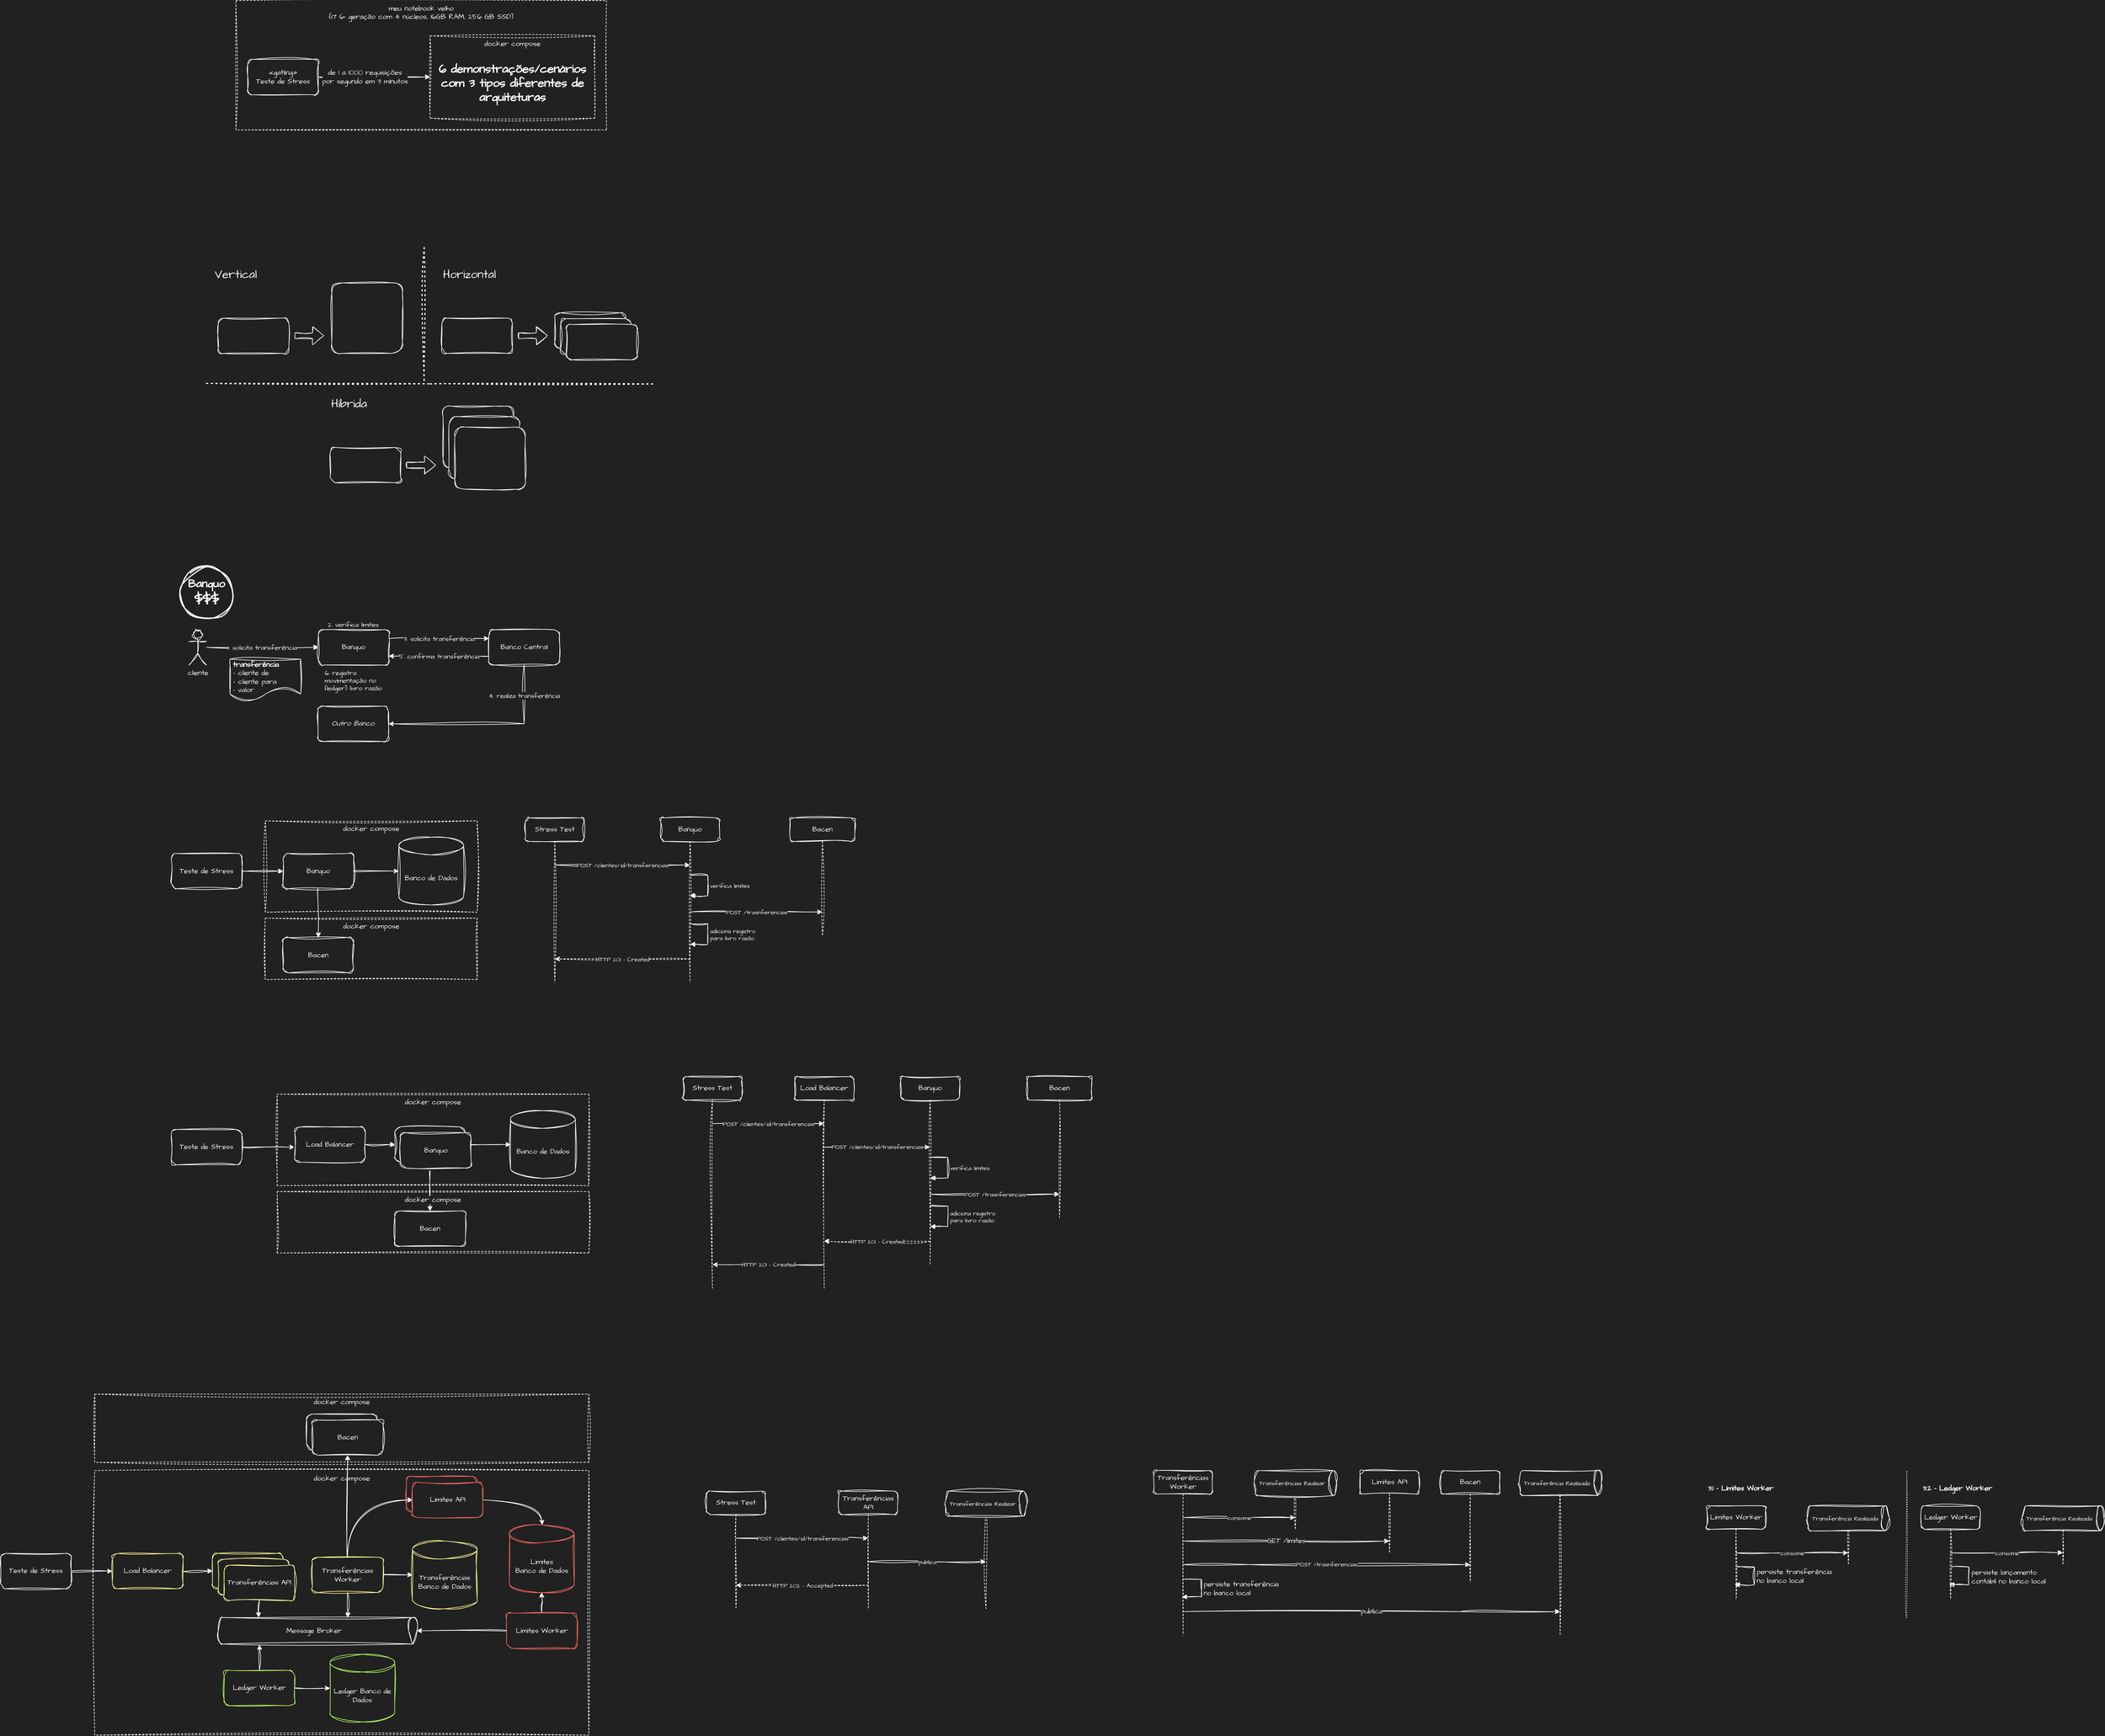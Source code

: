 <mxfile version="24.8.2">
  <diagram id="Ddtk4FFlxfVMrGnmlnE3" name="secomp 2024">
    <mxGraphModel dx="13313" dy="5160" grid="1" gridSize="10" guides="1" tooltips="1" connect="1" arrows="1" fold="1" page="0" pageScale="1" pageWidth="827" pageHeight="1169" background="#212121" math="0" shadow="0">
      <root>
        <mxCell id="0" />
        <mxCell id="1" parent="0" />
        <mxCell id="lFoe3MieBQfo_hiPLKy9-98" value="docker compose" style="rounded=0;whiteSpace=wrap;html=1;sketch=1;jiggle=2;fillStyle=solid;curveFitting=1;strokeColor=#FFFFFF;align=center;verticalAlign=top;fontFamily=Architects Daughter;fontSize=12;fontColor=#FFFFFF;fillColor=none;dashed=1;labelBackgroundColor=#212121;" parent="1" vertex="1">
          <mxGeometry x="-5930" y="280" width="840" height="450" as="geometry" />
        </mxCell>
        <mxCell id="lFoe3MieBQfo_hiPLKy9-122" value="&lt;div&gt;&lt;div&gt;&lt;/div&gt;&lt;/div&gt;" style="rounded=1;whiteSpace=wrap;html=1;fillColor=#212121;sketch=1;curveFitting=1;jiggle=2;fontFamily=Architects Daughter;strokeColor=#FF6666;fontColor=#FFFFFF;fillStyle=solid;align=center;verticalAlign=middle;fontSize=12;" parent="1" vertex="1">
          <mxGeometry x="-5400" y="290" width="120" height="60" as="geometry" />
        </mxCell>
        <mxCell id="lFoe3MieBQfo_hiPLKy9-112" value="docker compose" style="rounded=0;whiteSpace=wrap;html=1;sketch=1;jiggle=2;fillStyle=solid;curveFitting=1;strokeColor=#FFFFFF;align=center;verticalAlign=top;fontFamily=Architects Daughter;fontSize=12;fontColor=#FFFFFF;fillColor=none;dashed=1;labelBackgroundColor=#212121;" parent="1" vertex="1">
          <mxGeometry x="-5930" y="150" width="840" height="116" as="geometry" />
        </mxCell>
        <mxCell id="7KEN3jlgNWnp4htO9hhE-9" value="meu notebook velho&lt;div&gt;(i7 6ª geração com 4 núcleos, 16GB RAM, 256 GB SSD)&lt;/div&gt;" style="rounded=0;whiteSpace=wrap;html=1;sketch=1;jiggle=2;curveFitting=1;strokeColor=#FFFFFF;align=center;verticalAlign=top;fontFamily=Architects Daughter;fontSize=12;fontColor=#FFFFFF;fillColor=none;dashed=1;" parent="1" vertex="1">
          <mxGeometry x="-5690" y="-2220" width="630" height="220" as="geometry" />
        </mxCell>
        <mxCell id="7KEN3jlgNWnp4htO9hhE-3" value="&lt;div style=&quot;font-size: 12px;&quot;&gt;&lt;font style=&quot;font-size: 12px;&quot;&gt;docker compose&lt;/font&gt;&lt;/div&gt;&lt;div style=&quot;font-size: 12px;&quot;&gt;&lt;span style=&quot;&quot;&gt;&lt;b style=&quot;font-size: 20px;&quot;&gt;&lt;br style=&quot;font-size: 20px;&quot;&gt;&lt;/b&gt;&lt;/span&gt;&lt;/div&gt;&lt;span style=&quot;font-size: 20px;&quot;&gt;&lt;b style=&quot;font-size: 20px;&quot;&gt;6 demonstrações/cenários com 3 tipos diferentes de arquiteturas&lt;/b&gt;&lt;/span&gt;" style="rounded=0;whiteSpace=wrap;html=1;sketch=1;jiggle=2;curveFitting=1;strokeColor=#FFFFFF;align=center;verticalAlign=top;fontFamily=Architects Daughter;fontSize=20;fontColor=#FFFFFF;fillColor=none;dashed=1;" parent="1" vertex="1">
          <mxGeometry x="-5360" y="-2160" width="280" height="140" as="geometry" />
        </mxCell>
        <mxCell id="aBrEjBYqcjy43mOojGHf-1" value="POST /clientes/:id/transferencias" style="edgeStyle=orthogonalEdgeStyle;rounded=0;hachureGap=4;orthogonalLoop=1;jettySize=auto;html=1;curved=0;fontFamily=Architects Daughter;fontSource=https%3A%2F%2Ffonts.googleapis.com%2Fcss%3Ffamily%3DArchitects%2BDaughter;fontSize=10;labelBackgroundColor=#212121;fontColor=#FFFFFF;sketch=1;curveFitting=1;jiggle=2;strokeColor=#FFFFFF;align=center;verticalAlign=middle;fillColor=#121212;" parent="1" source="aBrEjBYqcjy43mOojGHf-2" target="aBrEjBYqcjy43mOojGHf-8" edge="1">
          <mxGeometry relative="1" as="geometry">
            <Array as="points">
              <mxPoint x="-5008" y="-750" />
              <mxPoint x="-5008" y="-750" />
            </Array>
          </mxGeometry>
        </mxCell>
        <mxCell id="aBrEjBYqcjy43mOojGHf-2" value="Stress Test" style="shape=umlLifeline;perimeter=lifelinePerimeter;whiteSpace=wrap;html=1;container=1;dropTarget=0;collapsible=0;recursiveResize=0;outlineConnect=0;portConstraint=eastwest;newEdgeStyle={&quot;curved&quot;:0,&quot;rounded&quot;:0};hachureGap=4;fontFamily=Architects Daughter;fontSize=12;labelBackgroundColor=#212121;sketch=1;curveFitting=1;jiggle=2;fillColor=#212121;strokeColor=#FFFFFF;fontColor=#FFFFFF;align=center;verticalAlign=middle;rounded=1;" parent="1" vertex="1">
          <mxGeometry x="-5198" y="-830" width="100" height="280" as="geometry" />
        </mxCell>
        <mxCell id="aBrEjBYqcjy43mOojGHf-6" value="HTTP 201 - Created" style="edgeStyle=orthogonalEdgeStyle;rounded=0;hachureGap=4;orthogonalLoop=1;jettySize=auto;html=1;curved=0;fontFamily=Architects Daughter;fontSource=https%3A%2F%2Ffonts.googleapis.com%2Fcss%3Ffamily%3DArchitects%2BDaughter;dashed=1;fontSize=10;labelBackgroundColor=#212121;fontColor=#FFFFFF;sketch=1;curveFitting=1;jiggle=2;strokeColor=#FFFFFF;align=center;verticalAlign=middle;fillColor=#121212;" parent="1" source="aBrEjBYqcjy43mOojGHf-8" target="aBrEjBYqcjy43mOojGHf-2" edge="1">
          <mxGeometry relative="1" as="geometry">
            <Array as="points">
              <mxPoint x="-4998" y="-590" />
              <mxPoint x="-4998" y="-590" />
            </Array>
          </mxGeometry>
        </mxCell>
        <mxCell id="aBrEjBYqcjy43mOojGHf-7" value="POST /trasnferencias" style="edgeStyle=orthogonalEdgeStyle;rounded=0;hachureGap=4;orthogonalLoop=1;jettySize=auto;html=1;curved=0;fontFamily=Architects Daughter;fontSource=https%3A%2F%2Ffonts.googleapis.com%2Fcss%3Ffamily%3DArchitects%2BDaughter;fontSize=10;labelBackgroundColor=#212121;fontColor=#FFFFFF;sketch=1;curveFitting=1;jiggle=2;strokeColor=#FFFFFF;align=center;verticalAlign=middle;fillColor=#121212;" parent="1" source="aBrEjBYqcjy43mOojGHf-8" target="aBrEjBYqcjy43mOojGHf-10" edge="1">
          <mxGeometry relative="1" as="geometry">
            <Array as="points">
              <mxPoint x="-4818" y="-670" />
              <mxPoint x="-4818" y="-670" />
            </Array>
          </mxGeometry>
        </mxCell>
        <mxCell id="aBrEjBYqcjy43mOojGHf-8" value="Banquo" style="shape=umlLifeline;perimeter=lifelinePerimeter;whiteSpace=wrap;html=1;container=1;dropTarget=0;collapsible=0;recursiveResize=0;outlineConnect=0;portConstraint=eastwest;newEdgeStyle={&quot;curved&quot;:0,&quot;rounded&quot;:0};hachureGap=4;fontFamily=Architects Daughter;fontSize=12;labelBackgroundColor=#212121;sketch=1;curveFitting=1;jiggle=2;fillColor=#212121;strokeColor=#FFFFFF;align=center;verticalAlign=middle;fontColor=#FFFFFF;rounded=1;" parent="1" vertex="1">
          <mxGeometry x="-4968" y="-830" width="100" height="280" as="geometry" />
        </mxCell>
        <mxCell id="aBrEjBYqcjy43mOojGHf-10" value="Bacen" style="shape=umlLifeline;perimeter=lifelinePerimeter;whiteSpace=wrap;html=1;container=1;dropTarget=0;collapsible=0;recursiveResize=0;outlineConnect=0;portConstraint=eastwest;newEdgeStyle={&quot;curved&quot;:0,&quot;rounded&quot;:0};hachureGap=4;fontFamily=Architects Daughter;fontSize=12;labelBackgroundColor=#212121;sketch=1;curveFitting=1;jiggle=2;fillColor=#212121;strokeColor=#FFFFFF;align=center;verticalAlign=middle;fontColor=#FFFFFF;rounded=1;" parent="1" vertex="1">
          <mxGeometry x="-4748" y="-830" width="110" height="200" as="geometry" />
        </mxCell>
        <mxCell id="aBrEjBYqcjy43mOojGHf-17" value="verifica limites" style="html=1;align=left;spacingLeft=2;endArrow=block;rounded=0;edgeStyle=orthogonalEdgeStyle;curved=0;rounded=0;hachureGap=4;fontFamily=Architects Daughter;fontSource=https%3A%2F%2Ffonts.googleapis.com%2Fcss%3Ffamily%3DArchitects%2BDaughter;fontSize=10;labelBackgroundColor=#212121;fontColor=#FFFFFF;sketch=1;curveFitting=1;jiggle=2;strokeColor=#FFFFFF;verticalAlign=middle;fillColor=#121212;" parent="1" edge="1">
          <mxGeometry relative="1" as="geometry">
            <mxPoint x="-4918" y="-732.5" as="sourcePoint" />
            <Array as="points">
              <mxPoint x="-4888" y="-732.5" />
              <mxPoint x="-4888" y="-697.5" />
            </Array>
            <mxPoint x="-4918" y="-697.5" as="targetPoint" />
          </mxGeometry>
        </mxCell>
        <mxCell id="aBrEjBYqcjy43mOojGHf-18" value="&lt;div style=&quot;font-size: 10px;&quot;&gt;&lt;span style=&quot;font-size: 10px;&quot;&gt;adiciona registro&lt;/span&gt;&lt;/div&gt;&lt;div style=&quot;font-size: 10px;&quot;&gt;&lt;span style=&quot;font-size: 10px;&quot;&gt;para livro razão&lt;/span&gt;&lt;/div&gt;" style="html=1;align=left;spacingLeft=2;endArrow=block;rounded=0;edgeStyle=orthogonalEdgeStyle;curved=0;rounded=0;hachureGap=4;fontFamily=Architects Daughter;fontSource=https%3A%2F%2Ffonts.googleapis.com%2Fcss%3Ffamily%3DArchitects%2BDaughter;fontSize=10;labelBackgroundColor=#212121;fontColor=#FFFFFF;sketch=1;curveFitting=1;jiggle=2;strokeColor=#FFFFFF;verticalAlign=middle;fillColor=#121212;" parent="1" edge="1">
          <mxGeometry relative="1" as="geometry">
            <mxPoint x="-4918" y="-650" as="sourcePoint" />
            <Array as="points">
              <mxPoint x="-4888" y="-650" />
              <mxPoint x="-4888" y="-615" />
            </Array>
            <mxPoint x="-4918" y="-615" as="targetPoint" />
          </mxGeometry>
        </mxCell>
        <mxCell id="7KEN3jlgNWnp4htO9hhE-6" value="de 1 a 1000 requisições&lt;div&gt;por segundo em 3 minutos&lt;/div&gt;" style="edgeStyle=orthogonalEdgeStyle;shape=connector;curved=1;rounded=0;sketch=1;hachureGap=4;jiggle=2;curveFitting=1;orthogonalLoop=1;jettySize=auto;html=1;entryX=0;entryY=0.5;entryDx=0;entryDy=0;strokeColor=#FFFFFF;align=center;verticalAlign=middle;fontFamily=Architects Daughter;fontSource=https%3A%2F%2Ffonts.googleapis.com%2Fcss%3Ffamily%3DArchitects%2BDaughter;fontSize=12;fontColor=#FFFFFF;labelBackgroundColor=#212121;endArrow=classic;" parent="1" source="7KEN3jlgNWnp4htO9hhE-1" target="7KEN3jlgNWnp4htO9hhE-3" edge="1">
          <mxGeometry x="-0.167" relative="1" as="geometry">
            <mxPoint as="offset" />
          </mxGeometry>
        </mxCell>
        <mxCell id="7KEN3jlgNWnp4htO9hhE-1" value="&lt;div&gt;&lt;div&gt;«gatling»&lt;/div&gt;&lt;/div&gt;Teste de Stress" style="rounded=1;whiteSpace=wrap;html=1;fillColor=#212121;sketch=1;curveFitting=1;jiggle=2;fontFamily=Architects Daughter;strokeColor=#FFFFFF;fontColor=#FFFFFF;" parent="1" vertex="1">
          <mxGeometry x="-5670" y="-2120" width="120" height="60" as="geometry" />
        </mxCell>
        <mxCell id="lFoe3MieBQfo_hiPLKy9-1" value="" style="rounded=1;whiteSpace=wrap;html=1;sketch=1;jiggle=2;fillStyle=solid;curveFitting=1;strokeColor=#FFFFFF;align=center;verticalAlign=middle;fontFamily=Architects Daughter;fontSource=https%3A%2F%2Ffonts.googleapis.com%2Fcss%3Ffamily%3DArchitects%2BDaughter;fontSize=12;fontColor=#FFFFFF;labelBackgroundColor=#212121;fillColor=#212121;" parent="1" vertex="1">
          <mxGeometry x="-5720" y="-1680" width="120" height="60" as="geometry" />
        </mxCell>
        <mxCell id="lFoe3MieBQfo_hiPLKy9-2" value="Vertical" style="text;html=1;align=center;verticalAlign=middle;whiteSpace=wrap;rounded=0;fontFamily=Architects Daughter;fontSource=https%3A%2F%2Ffonts.googleapis.com%2Fcss%3Ffamily%3DArchitects%2BDaughter;fontSize=20;fontColor=#FFFFFF;labelBackgroundColor=#212121;fontStyle=0" parent="1" vertex="1">
          <mxGeometry x="-5720" y="-1770" width="60" height="30" as="geometry" />
        </mxCell>
        <mxCell id="lFoe3MieBQfo_hiPLKy9-3" value="" style="rounded=1;whiteSpace=wrap;html=1;sketch=1;jiggle=2;fillStyle=solid;curveFitting=1;strokeColor=#FFFFFF;align=center;verticalAlign=middle;fontFamily=Architects Daughter;fontSource=https%3A%2F%2Ffonts.googleapis.com%2Fcss%3Ffamily%3DArchitects%2BDaughter;fontSize=12;fontColor=#FFFFFF;labelBackgroundColor=#212121;fillColor=#212121;" parent="1" vertex="1">
          <mxGeometry x="-5527" y="-1740" width="120" height="120" as="geometry" />
        </mxCell>
        <mxCell id="lFoe3MieBQfo_hiPLKy9-4" value="" style="shape=flexArrow;endArrow=classic;html=1;rounded=0;sketch=1;hachureGap=4;jiggle=2;curveFitting=1;strokeColor=#FFFFFF;align=center;verticalAlign=middle;fontFamily=Architects Daughter;fontSource=https%3A%2F%2Ffonts.googleapis.com%2Fcss%3Ffamily%3DArchitects%2BDaughter;fontSize=12;fontColor=#FFFFFF;labelBackgroundColor=#212121;edgeStyle=orthogonalEdgeStyle;curved=1;" parent="1" edge="1">
          <mxGeometry width="50" height="50" relative="1" as="geometry">
            <mxPoint x="-5590" y="-1650" as="sourcePoint" />
            <mxPoint x="-5540" y="-1650" as="targetPoint" />
          </mxGeometry>
        </mxCell>
        <mxCell id="lFoe3MieBQfo_hiPLKy9-5" value="" style="rounded=1;whiteSpace=wrap;html=1;sketch=1;jiggle=2;fillStyle=solid;curveFitting=1;strokeColor=#FFFFFF;align=center;verticalAlign=middle;fontFamily=Architects Daughter;fontSource=https%3A%2F%2Ffonts.googleapis.com%2Fcss%3Ffamily%3DArchitects%2BDaughter;fontSize=12;fontColor=#FFFFFF;labelBackgroundColor=#212121;fillColor=#212121;" parent="1" vertex="1">
          <mxGeometry x="-5340" y="-1680" width="120" height="60" as="geometry" />
        </mxCell>
        <mxCell id="lFoe3MieBQfo_hiPLKy9-6" value="Horizontal" style="text;html=1;align=left;verticalAlign=middle;whiteSpace=wrap;rounded=0;fontFamily=Architects Daughter;fontSource=https%3A%2F%2Ffonts.googleapis.com%2Fcss%3Ffamily%3DArchitects%2BDaughter;fontSize=20;fontColor=#FFFFFF;labelBackgroundColor=#212121;fontStyle=0" parent="1" vertex="1">
          <mxGeometry x="-5340" y="-1770" width="100" height="30" as="geometry" />
        </mxCell>
        <mxCell id="lFoe3MieBQfo_hiPLKy9-8" value="" style="shape=flexArrow;endArrow=classic;html=1;rounded=0;sketch=1;hachureGap=4;jiggle=2;curveFitting=1;strokeColor=#FFFFFF;align=center;verticalAlign=middle;fontFamily=Architects Daughter;fontSource=https%3A%2F%2Ffonts.googleapis.com%2Fcss%3Ffamily%3DArchitects%2BDaughter;fontSize=12;fontColor=#FFFFFF;labelBackgroundColor=#212121;edgeStyle=orthogonalEdgeStyle;curved=1;" parent="1" edge="1">
          <mxGeometry width="50" height="50" relative="1" as="geometry">
            <mxPoint x="-5210" y="-1650" as="sourcePoint" />
            <mxPoint x="-5160" y="-1650" as="targetPoint" />
          </mxGeometry>
        </mxCell>
        <mxCell id="lFoe3MieBQfo_hiPLKy9-12" value="" style="group" parent="1" vertex="1" connectable="0">
          <mxGeometry x="-5148" y="-1689" width="140" height="80" as="geometry" />
        </mxCell>
        <mxCell id="lFoe3MieBQfo_hiPLKy9-9" value="" style="rounded=1;whiteSpace=wrap;html=1;sketch=1;jiggle=2;fillStyle=solid;curveFitting=1;strokeColor=#FFFFFF;align=center;verticalAlign=middle;fontFamily=Architects Daughter;fontSource=https%3A%2F%2Ffonts.googleapis.com%2Fcss%3Ffamily%3DArchitects%2BDaughter;fontSize=12;fontColor=#FFFFFF;labelBackgroundColor=#212121;fillColor=#212121;" parent="lFoe3MieBQfo_hiPLKy9-12" vertex="1">
          <mxGeometry width="120" height="60" as="geometry" />
        </mxCell>
        <mxCell id="lFoe3MieBQfo_hiPLKy9-10" value="" style="rounded=1;whiteSpace=wrap;html=1;sketch=1;jiggle=2;fillStyle=solid;curveFitting=1;strokeColor=#FFFFFF;align=center;verticalAlign=middle;fontFamily=Architects Daughter;fontSource=https%3A%2F%2Ffonts.googleapis.com%2Fcss%3Ffamily%3DArchitects%2BDaughter;fontSize=12;fontColor=#FFFFFF;labelBackgroundColor=#212121;fillColor=#212121;" parent="lFoe3MieBQfo_hiPLKy9-12" vertex="1">
          <mxGeometry x="10" y="10" width="120" height="60" as="geometry" />
        </mxCell>
        <mxCell id="lFoe3MieBQfo_hiPLKy9-11" value="" style="rounded=1;whiteSpace=wrap;html=1;sketch=1;jiggle=2;fillStyle=solid;curveFitting=1;strokeColor=#FFFFFF;align=center;verticalAlign=middle;fontFamily=Architects Daughter;fontSource=https%3A%2F%2Ffonts.googleapis.com%2Fcss%3Ffamily%3DArchitects%2BDaughter;fontSize=12;fontColor=#FFFFFF;labelBackgroundColor=#212121;fillColor=#212121;" parent="lFoe3MieBQfo_hiPLKy9-12" vertex="1">
          <mxGeometry x="20" y="20" width="120" height="60" as="geometry" />
        </mxCell>
        <mxCell id="lFoe3MieBQfo_hiPLKy9-13" value="" style="rounded=1;whiteSpace=wrap;html=1;sketch=1;jiggle=2;fillStyle=solid;curveFitting=1;strokeColor=#FFFFFF;align=center;verticalAlign=middle;fontFamily=Architects Daughter;fontSource=https%3A%2F%2Ffonts.googleapis.com%2Fcss%3Ffamily%3DArchitects%2BDaughter;fontSize=12;fontColor=#FFFFFF;labelBackgroundColor=#212121;fillColor=#212121;" parent="1" vertex="1">
          <mxGeometry x="-5530" y="-1460" width="120" height="60" as="geometry" />
        </mxCell>
        <mxCell id="lFoe3MieBQfo_hiPLKy9-14" value="Híbrida" style="text;html=1;align=left;verticalAlign=middle;whiteSpace=wrap;rounded=0;fontFamily=Architects Daughter;fontSource=https%3A%2F%2Ffonts.googleapis.com%2Fcss%3Ffamily%3DArchitects%2BDaughter;fontSize=20;fontColor=#FFFFFF;labelBackgroundColor=#212121;fontStyle=0" parent="1" vertex="1">
          <mxGeometry x="-5530" y="-1550" width="100" height="30" as="geometry" />
        </mxCell>
        <mxCell id="lFoe3MieBQfo_hiPLKy9-15" value="" style="shape=flexArrow;endArrow=classic;html=1;rounded=0;sketch=1;hachureGap=4;jiggle=2;curveFitting=1;strokeColor=#FFFFFF;align=center;verticalAlign=middle;fontFamily=Architects Daughter;fontSource=https%3A%2F%2Ffonts.googleapis.com%2Fcss%3Ffamily%3DArchitects%2BDaughter;fontSize=12;fontColor=#FFFFFF;labelBackgroundColor=#212121;edgeStyle=orthogonalEdgeStyle;curved=1;" parent="1" edge="1">
          <mxGeometry width="50" height="50" relative="1" as="geometry">
            <mxPoint x="-5400" y="-1430" as="sourcePoint" />
            <mxPoint x="-5350" y="-1430" as="targetPoint" />
          </mxGeometry>
        </mxCell>
        <mxCell id="lFoe3MieBQfo_hiPLKy9-16" value="" style="group" parent="1" vertex="1" connectable="0">
          <mxGeometry x="-5338" y="-1530" width="140" height="141" as="geometry" />
        </mxCell>
        <mxCell id="lFoe3MieBQfo_hiPLKy9-17" value="" style="rounded=1;whiteSpace=wrap;html=1;sketch=1;jiggle=2;fillStyle=solid;curveFitting=1;strokeColor=#FFFFFF;align=center;verticalAlign=middle;fontFamily=Architects Daughter;fontSource=https%3A%2F%2Ffonts.googleapis.com%2Fcss%3Ffamily%3DArchitects%2BDaughter;fontSize=12;fontColor=#FFFFFF;labelBackgroundColor=#212121;fillColor=#212121;" parent="lFoe3MieBQfo_hiPLKy9-16" vertex="1">
          <mxGeometry width="120" height="105.75" as="geometry" />
        </mxCell>
        <mxCell id="lFoe3MieBQfo_hiPLKy9-18" value="" style="rounded=1;whiteSpace=wrap;html=1;sketch=1;jiggle=2;fillStyle=solid;curveFitting=1;strokeColor=#FFFFFF;align=center;verticalAlign=middle;fontFamily=Architects Daughter;fontSource=https%3A%2F%2Ffonts.googleapis.com%2Fcss%3Ffamily%3DArchitects%2BDaughter;fontSize=12;fontColor=#FFFFFF;labelBackgroundColor=#212121;fillColor=#212121;" parent="lFoe3MieBQfo_hiPLKy9-16" vertex="1">
          <mxGeometry x="10" y="17.625" width="120" height="105.75" as="geometry" />
        </mxCell>
        <mxCell id="lFoe3MieBQfo_hiPLKy9-19" value="" style="rounded=1;whiteSpace=wrap;html=1;sketch=1;jiggle=2;fillStyle=solid;curveFitting=1;strokeColor=#FFFFFF;align=center;verticalAlign=middle;fontFamily=Architects Daughter;fontSource=https%3A%2F%2Ffonts.googleapis.com%2Fcss%3Ffamily%3DArchitects%2BDaughter;fontSize=12;fontColor=#FFFFFF;labelBackgroundColor=#212121;fillColor=#212121;" parent="lFoe3MieBQfo_hiPLKy9-16" vertex="1">
          <mxGeometry x="20" y="35.25" width="120" height="105.75" as="geometry" />
        </mxCell>
        <mxCell id="lFoe3MieBQfo_hiPLKy9-20" value="" style="endArrow=none;dashed=1;html=1;dashPattern=1 3;strokeWidth=2;rounded=0;sketch=1;hachureGap=4;jiggle=2;curveFitting=1;strokeColor=#FFFFFF;align=center;verticalAlign=middle;fontFamily=Architects Daughter;fontSource=https%3A%2F%2Ffonts.googleapis.com%2Fcss%3Ffamily%3DArchitects%2BDaughter;fontSize=12;fontColor=#FFFFFF;labelBackgroundColor=#212121;" parent="1" edge="1">
          <mxGeometry width="50" height="50" relative="1" as="geometry">
            <mxPoint x="-5370" y="-1800" as="sourcePoint" />
            <mxPoint x="-5370" y="-1570" as="targetPoint" />
          </mxGeometry>
        </mxCell>
        <mxCell id="lFoe3MieBQfo_hiPLKy9-21" value="" style="endArrow=none;dashed=1;html=1;dashPattern=1 3;strokeWidth=2;rounded=0;sketch=1;hachureGap=4;jiggle=2;curveFitting=1;strokeColor=#FFFFFF;align=center;verticalAlign=middle;fontFamily=Architects Daughter;fontSource=https%3A%2F%2Ffonts.googleapis.com%2Fcss%3Ffamily%3DArchitects%2BDaughter;fontSize=12;fontColor=#FFFFFF;labelBackgroundColor=#212121;edgeStyle=orthogonalEdgeStyle;curved=1;" parent="1" edge="1">
          <mxGeometry width="50" height="50" relative="1" as="geometry">
            <mxPoint x="-5740" y="-1569" as="sourcePoint" />
            <mxPoint x="-4980" y="-1568" as="targetPoint" />
          </mxGeometry>
        </mxCell>
        <mxCell id="lFoe3MieBQfo_hiPLKy9-100" value="&lt;div&gt;&lt;div&gt;«média»&lt;/div&gt;&lt;/div&gt;Banquo" style="rounded=1;whiteSpace=wrap;html=1;fillColor=#212121;sketch=1;curveFitting=1;jiggle=2;fontFamily=Architects Daughter;strokeColor=#FFFF99;fontColor=#FFFFFF;fillStyle=solid;" parent="1" vertex="1">
          <mxGeometry x="-5730" y="421" width="120" height="60" as="geometry" />
        </mxCell>
        <mxCell id="lFoe3MieBQfo_hiPLKy9-101" value="&lt;div style=&quot;forced-color-adjust: none; border-color: rgb(0, 0, 0); color: rgb(255, 255, 255); font-family: &amp;quot;Architects Daughter&amp;quot;; font-size: 12px; font-style: normal; font-variant-ligatures: normal; font-variant-caps: normal; font-weight: 400; letter-spacing: normal; orphans: 2; text-align: center; text-indent: 0px; text-transform: none; widows: 2; word-spacing: 0px; -webkit-text-stroke-width: 0px; white-space: normal; text-decoration-thickness: initial; text-decoration-style: initial; text-decoration-color: initial;&quot;&gt;&lt;div style=&quot;forced-color-adjust: none; border-color: rgb(0, 0, 0);&quot;&gt;Transferências&lt;br&gt;&lt;/div&gt;&lt;div style=&quot;forced-color-adjust: none; border-color: rgb(0, 0, 0);&quot;&gt;Banco de Dados&lt;/div&gt;&lt;/div&gt;&lt;span style=&quot;color: rgb(255, 255, 255); font-family: &amp;quot;Architects Daughter&amp;quot;; font-size: 12px; font-style: normal; font-variant-ligatures: normal; font-variant-caps: normal; font-weight: 400; letter-spacing: normal; orphans: 2; text-align: center; text-indent: 0px; text-transform: none; widows: 2; word-spacing: 0px; -webkit-text-stroke-width: 0px; white-space: normal; text-decoration-thickness: initial; text-decoration-style: initial; text-decoration-color: initial; float: none; display: inline !important;&quot;&gt;&lt;/span&gt;" style="shape=cylinder3;whiteSpace=wrap;html=1;boundedLbl=1;backgroundOutline=1;size=15;rounded=1;sketch=1;jiggle=2;fillStyle=solid;curveFitting=1;strokeColor=#FFFF99;align=center;verticalAlign=middle;fontFamily=Architects Daughter;fontSize=12;fontColor=#FFFFFF;labelBackgroundColor=#212121;fillColor=#212121;" parent="1" vertex="1">
          <mxGeometry x="-5390" y="400" width="110" height="115" as="geometry" />
        </mxCell>
        <mxCell id="lFoe3MieBQfo_hiPLKy9-103" value="&lt;div&gt;&lt;div&gt;«2x pequena»&lt;/div&gt;&lt;/div&gt;Bacen" style="rounded=1;whiteSpace=wrap;html=1;fillColor=#212121;sketch=1;curveFitting=1;jiggle=2;fontFamily=Architects Daughter;strokeColor=#FFFFFF;fontColor=#FFFFFF;fillStyle=solid;" parent="1" vertex="1">
          <mxGeometry x="-5570" y="184" width="120" height="60" as="geometry" />
        </mxCell>
        <mxCell id="lFoe3MieBQfo_hiPLKy9-104" style="edgeStyle=orthogonalEdgeStyle;shape=connector;curved=1;rounded=0;hachureGap=4;orthogonalLoop=1;jettySize=auto;html=1;entryX=0;entryY=0.5;entryDx=0;entryDy=0;strokeColor=#FFFFFF;align=center;verticalAlign=middle;fontFamily=Architects Daughter;fontSource=https%3A%2F%2Ffonts.googleapis.com%2Fcss%3Ffamily%3DArchitects%2BDaughter;fontSize=12;fontColor=#FFFFFF;labelBackgroundColor=#212121;endArrow=classic;sketch=1;curveFitting=1;jiggle=2;strokeWidth=1;" parent="1" source="lFoe3MieBQfo_hiPLKy9-105" target="lFoe3MieBQfo_hiPLKy9-109" edge="1">
          <mxGeometry relative="1" as="geometry" />
        </mxCell>
        <mxCell id="lFoe3MieBQfo_hiPLKy9-105" value="&lt;div&gt;&lt;div&gt;&lt;span style=&quot;background-color: initial;&quot;&gt;Teste de Stress&lt;/span&gt;&lt;br&gt;&lt;/div&gt;&lt;/div&gt;" style="rounded=1;whiteSpace=wrap;html=1;fillColor=#212121;sketch=1;curveFitting=1;jiggle=2;fontFamily=Architects Daughter;strokeColor=#FFFFFF;fontColor=#FFFFFF;" parent="1" vertex="1">
          <mxGeometry x="-6090" y="421" width="120" height="60" as="geometry" />
        </mxCell>
        <mxCell id="lFoe3MieBQfo_hiPLKy9-106" value="&lt;div&gt;&lt;div&gt;&lt;span style=&quot;background-color: initial;&quot;&gt;Bacen&lt;/span&gt;&lt;br&gt;&lt;/div&gt;&lt;/div&gt;" style="rounded=1;whiteSpace=wrap;html=1;fillColor=#212121;sketch=1;curveFitting=1;jiggle=2;fontFamily=Architects Daughter;strokeColor=#FFFFFF;fontColor=#FFFFFF;fillStyle=solid;" parent="1" vertex="1">
          <mxGeometry x="-5560" y="194" width="120" height="60" as="geometry" />
        </mxCell>
        <mxCell id="lFoe3MieBQfo_hiPLKy9-108" style="edgeStyle=orthogonalEdgeStyle;shape=connector;curved=1;rounded=0;sketch=1;hachureGap=4;jiggle=2;curveFitting=1;orthogonalLoop=1;jettySize=auto;html=1;entryX=0;entryY=0.5;entryDx=0;entryDy=0;strokeColor=#FFFFFF;align=center;verticalAlign=middle;fontFamily=Architects Daughter;fontSource=https%3A%2F%2Ffonts.googleapis.com%2Fcss%3Ffamily%3DArchitects%2BDaughter;fontSize=12;fontColor=#FFFFFF;labelBackgroundColor=#212121;endArrow=classic;" parent="1" source="lFoe3MieBQfo_hiPLKy9-109" target="lFoe3MieBQfo_hiPLKy9-100" edge="1">
          <mxGeometry relative="1" as="geometry" />
        </mxCell>
        <mxCell id="lFoe3MieBQfo_hiPLKy9-109" value="&lt;div&gt;&lt;div&gt;&lt;span style=&quot;background-color: initial;&quot;&gt;Load Balancer&lt;/span&gt;&lt;br&gt;&lt;/div&gt;&lt;/div&gt;" style="rounded=1;whiteSpace=wrap;html=1;fillColor=#212121;sketch=1;curveFitting=1;jiggle=2;fontFamily=Architects Daughter;strokeColor=#FFFF99;fontColor=#FFFFFF;fillStyle=solid;align=center;verticalAlign=middle;fontSize=12;" parent="1" vertex="1">
          <mxGeometry x="-5900" y="421" width="120" height="60" as="geometry" />
        </mxCell>
        <mxCell id="lFoe3MieBQfo_hiPLKy9-110" value="&lt;div&gt;&lt;div&gt;«média»&lt;/div&gt;&lt;/div&gt;Banquo" style="rounded=1;whiteSpace=wrap;html=1;fillColor=#212121;sketch=1;curveFitting=1;jiggle=2;fontFamily=Architects Daughter;strokeColor=#FFFF99;fontColor=#FFFFFF;fillStyle=solid;" parent="1" vertex="1">
          <mxGeometry x="-5720" y="431" width="120" height="60" as="geometry" />
        </mxCell>
        <mxCell id="lFoe3MieBQfo_hiPLKy9-111" value="&lt;div&gt;&lt;div&gt;&lt;span style=&quot;background-color: initial;&quot;&gt;Transferências API&lt;/span&gt;&lt;br&gt;&lt;/div&gt;&lt;/div&gt;" style="rounded=1;whiteSpace=wrap;html=1;fillColor=#212121;sketch=1;curveFitting=1;jiggle=2;fontFamily=Architects Daughter;strokeColor=#FFFF99;fontColor=#FFFFFF;fillStyle=solid;" parent="1" vertex="1">
          <mxGeometry x="-5710" y="441" width="120" height="60" as="geometry" />
        </mxCell>
        <mxCell id="lFoe3MieBQfo_hiPLKy9-116" style="edgeStyle=orthogonalEdgeStyle;shape=connector;curved=1;rounded=0;sketch=1;hachureGap=4;jiggle=2;curveFitting=1;orthogonalLoop=1;jettySize=auto;html=1;strokeColor=#FFFFFF;align=center;verticalAlign=middle;fontFamily=Architects Daughter;fontSource=https%3A%2F%2Ffonts.googleapis.com%2Fcss%3Ffamily%3DArchitects%2BDaughter;fontSize=12;fontColor=#FFFFFF;labelBackgroundColor=#212121;endArrow=classic;exitX=0.5;exitY=1;exitDx=0;exitDy=0;entryX=0;entryY=0.348;entryDx=0;entryDy=0;entryPerimeter=0;" parent="1" source="lFoe3MieBQfo_hiPLKy9-113" target="lFoe3MieBQfo_hiPLKy9-115" edge="1">
          <mxGeometry relative="1" as="geometry" />
        </mxCell>
        <mxCell id="lFoe3MieBQfo_hiPLKy9-121" style="edgeStyle=orthogonalEdgeStyle;shape=connector;curved=1;rounded=0;sketch=1;hachureGap=4;jiggle=2;curveFitting=1;orthogonalLoop=1;jettySize=auto;html=1;strokeColor=#FFFFFF;align=center;verticalAlign=middle;fontFamily=Architects Daughter;fontSource=https%3A%2F%2Ffonts.googleapis.com%2Fcss%3Ffamily%3DArchitects%2BDaughter;fontSize=12;fontColor=#FFFFFF;labelBackgroundColor=#212121;endArrow=classic;entryX=0.5;entryY=1;entryDx=0;entryDy=0;" parent="1" source="lFoe3MieBQfo_hiPLKy9-113" target="lFoe3MieBQfo_hiPLKy9-106" edge="1">
          <mxGeometry relative="1" as="geometry">
            <mxPoint x="-5260" y="330" as="targetPoint" />
          </mxGeometry>
        </mxCell>
        <mxCell id="lFoe3MieBQfo_hiPLKy9-124" style="edgeStyle=orthogonalEdgeStyle;shape=connector;curved=1;rounded=0;sketch=1;hachureGap=4;jiggle=2;curveFitting=1;orthogonalLoop=1;jettySize=auto;html=1;entryX=0;entryY=0.5;entryDx=0;entryDy=0;strokeColor=#FFFFFF;align=center;verticalAlign=middle;fontFamily=Architects Daughter;fontSource=https%3A%2F%2Ffonts.googleapis.com%2Fcss%3Ffamily%3DArchitects%2BDaughter;fontSize=12;fontColor=#FFFFFF;labelBackgroundColor=#212121;endArrow=classic;exitX=0.5;exitY=0;exitDx=0;exitDy=0;" parent="1" source="lFoe3MieBQfo_hiPLKy9-113" target="lFoe3MieBQfo_hiPLKy9-123" edge="1">
          <mxGeometry relative="1" as="geometry" />
        </mxCell>
        <mxCell id="lFoe3MieBQfo_hiPLKy9-113" value="&lt;div&gt;&lt;div&gt;&lt;span style=&quot;background-color: initial;&quot;&gt;Transferências Worker&lt;/span&gt;&lt;br&gt;&lt;/div&gt;&lt;/div&gt;" style="rounded=1;whiteSpace=wrap;html=1;fillColor=#212121;sketch=1;curveFitting=1;jiggle=2;fontFamily=Architects Daughter;strokeColor=#FFFF99;fontColor=#FFFFFF;fillStyle=solid;align=center;verticalAlign=middle;fontSize=12;" parent="1" vertex="1">
          <mxGeometry x="-5560" y="427.5" width="120" height="60" as="geometry" />
        </mxCell>
        <mxCell id="lFoe3MieBQfo_hiPLKy9-115" value="&lt;div style=&quot;&quot;&gt;&lt;div style=&quot;&quot;&gt;Message Broker&lt;br&gt;&lt;/div&gt;&lt;/div&gt;" style="shape=cylinder3;whiteSpace=wrap;html=1;boundedLbl=1;backgroundOutline=1;size=7;rounded=1;sketch=1;jiggle=2;fillStyle=solid;curveFitting=1;strokeColor=#FFFFFF;align=center;verticalAlign=middle;fontFamily=Architects Daughter;fontSize=12;fontColor=#FFFFFF;fillColor=#212121;direction=south;labelBackgroundColor=#212121;" parent="1" vertex="1">
          <mxGeometry x="-5720" y="530" width="337.5" height="45" as="geometry" />
        </mxCell>
        <mxCell id="lFoe3MieBQfo_hiPLKy9-119" style="edgeStyle=orthogonalEdgeStyle;shape=connector;curved=1;rounded=0;sketch=1;hachureGap=4;jiggle=2;curveFitting=1;orthogonalLoop=1;jettySize=auto;html=1;entryX=-0.004;entryY=0.797;entryDx=0;entryDy=0;entryPerimeter=0;strokeColor=#FFFFFF;align=center;verticalAlign=middle;fontFamily=Architects Daughter;fontSource=https%3A%2F%2Ffonts.googleapis.com%2Fcss%3Ffamily%3DArchitects%2BDaughter;fontSize=12;fontColor=#FFFFFF;labelBackgroundColor=#212121;endArrow=classic;" parent="1" source="lFoe3MieBQfo_hiPLKy9-111" target="lFoe3MieBQfo_hiPLKy9-115" edge="1">
          <mxGeometry relative="1" as="geometry" />
        </mxCell>
        <mxCell id="lFoe3MieBQfo_hiPLKy9-120" style="edgeStyle=orthogonalEdgeStyle;shape=connector;curved=1;rounded=0;sketch=1;hachureGap=4;jiggle=2;curveFitting=1;orthogonalLoop=1;jettySize=auto;html=1;entryX=0;entryY=0.5;entryDx=0;entryDy=0;entryPerimeter=0;strokeColor=#FFFFFF;align=center;verticalAlign=middle;fontFamily=Architects Daughter;fontSource=https%3A%2F%2Ffonts.googleapis.com%2Fcss%3Ffamily%3DArchitects%2BDaughter;fontSize=12;fontColor=#FFFFFF;labelBackgroundColor=#212121;endArrow=classic;" parent="1" source="lFoe3MieBQfo_hiPLKy9-113" target="lFoe3MieBQfo_hiPLKy9-101" edge="1">
          <mxGeometry relative="1" as="geometry" />
        </mxCell>
        <mxCell id="lFoe3MieBQfo_hiPLKy9-125" value="&lt;div style=&quot;forced-color-adjust: none; border-color: rgb(0, 0, 0); color: rgb(255, 255, 255); font-family: &amp;quot;Architects Daughter&amp;quot;; font-size: 12px; font-style: normal; font-variant-ligatures: normal; font-variant-caps: normal; font-weight: 400; letter-spacing: normal; orphans: 2; text-align: center; text-indent: 0px; text-transform: none; widows: 2; word-spacing: 0px; -webkit-text-stroke-width: 0px; white-space: normal; text-decoration-thickness: initial; text-decoration-style: initial; text-decoration-color: initial;&quot;&gt;&lt;div style=&quot;forced-color-adjust: none; border-color: rgb(0, 0, 0);&quot;&gt;Limites&lt;br&gt;&lt;/div&gt;&lt;div style=&quot;forced-color-adjust: none; border-color: rgb(0, 0, 0);&quot;&gt;Banco de Dados&lt;/div&gt;&lt;/div&gt;&lt;span style=&quot;color: rgb(255, 255, 255); font-family: &amp;quot;Architects Daughter&amp;quot;; font-size: 12px; font-style: normal; font-variant-ligatures: normal; font-variant-caps: normal; font-weight: 400; letter-spacing: normal; orphans: 2; text-align: center; text-indent: 0px; text-transform: none; widows: 2; word-spacing: 0px; -webkit-text-stroke-width: 0px; white-space: normal; text-decoration-thickness: initial; text-decoration-style: initial; text-decoration-color: initial; float: none; display: inline !important;&quot;&gt;&lt;/span&gt;" style="shape=cylinder3;whiteSpace=wrap;html=1;boundedLbl=1;backgroundOutline=1;size=15;rounded=1;sketch=1;jiggle=2;fillStyle=solid;curveFitting=1;strokeColor=#FF6666;align=center;verticalAlign=middle;fontFamily=Architects Daughter;fontSize=12;fontColor=#FFFFFF;labelBackgroundColor=#212121;fillColor=#212121;" parent="1" vertex="1">
          <mxGeometry x="-5225" y="372.5" width="110" height="115" as="geometry" />
        </mxCell>
        <mxCell id="lFoe3MieBQfo_hiPLKy9-126" style="edgeStyle=orthogonalEdgeStyle;shape=connector;curved=1;rounded=0;sketch=1;hachureGap=4;jiggle=2;curveFitting=1;orthogonalLoop=1;jettySize=auto;html=1;entryX=0.5;entryY=0;entryDx=0;entryDy=0;entryPerimeter=0;strokeColor=#FFFFFF;align=center;verticalAlign=middle;fontFamily=Architects Daughter;fontSource=https%3A%2F%2Ffonts.googleapis.com%2Fcss%3Ffamily%3DArchitects%2BDaughter;fontSize=12;fontColor=#FFFFFF;labelBackgroundColor=#212121;endArrow=classic;" parent="1" source="lFoe3MieBQfo_hiPLKy9-123" target="lFoe3MieBQfo_hiPLKy9-125" edge="1">
          <mxGeometry relative="1" as="geometry" />
        </mxCell>
        <mxCell id="lFoe3MieBQfo_hiPLKy9-129" style="edgeStyle=orthogonalEdgeStyle;shape=connector;curved=1;rounded=0;sketch=1;hachureGap=4;jiggle=2;curveFitting=1;orthogonalLoop=1;jettySize=auto;html=1;strokeColor=#FFFFFF;align=center;verticalAlign=middle;fontFamily=Architects Daughter;fontSource=https%3A%2F%2Ffonts.googleapis.com%2Fcss%3Ffamily%3DArchitects%2BDaughter;fontSize=12;fontColor=#FFFFFF;labelBackgroundColor=#212121;endArrow=classic;entryX=0.5;entryY=1;entryDx=0;entryDy=0;entryPerimeter=0;" parent="1" source="lFoe3MieBQfo_hiPLKy9-127" target="lFoe3MieBQfo_hiPLKy9-125" edge="1">
          <mxGeometry relative="1" as="geometry" />
        </mxCell>
        <mxCell id="lFoe3MieBQfo_hiPLKy9-127" value="&lt;div&gt;&lt;div&gt;&lt;span style=&quot;background-color: initial;&quot;&gt;Limites Worker&lt;/span&gt;&lt;br&gt;&lt;/div&gt;&lt;/div&gt;" style="rounded=1;whiteSpace=wrap;html=1;fillColor=#212121;sketch=1;curveFitting=1;jiggle=2;fontFamily=Architects Daughter;strokeColor=#FF6666;fontColor=#FFFFFF;fillStyle=solid;align=center;verticalAlign=middle;fontSize=12;" parent="1" vertex="1">
          <mxGeometry x="-5230" y="522.5" width="120" height="60" as="geometry" />
        </mxCell>
        <mxCell id="lFoe3MieBQfo_hiPLKy9-128" style="edgeStyle=orthogonalEdgeStyle;shape=connector;curved=1;rounded=0;sketch=1;hachureGap=4;jiggle=2;curveFitting=1;orthogonalLoop=1;jettySize=auto;html=1;entryX=0.5;entryY=0;entryDx=0;entryDy=0;entryPerimeter=0;strokeColor=#FFFFFF;align=center;verticalAlign=middle;fontFamily=Architects Daughter;fontSource=https%3A%2F%2Ffonts.googleapis.com%2Fcss%3Ffamily%3DArchitects%2BDaughter;fontSize=12;fontColor=#FFFFFF;labelBackgroundColor=#212121;endArrow=classic;" parent="1" source="lFoe3MieBQfo_hiPLKy9-127" target="lFoe3MieBQfo_hiPLKy9-115" edge="1">
          <mxGeometry relative="1" as="geometry" />
        </mxCell>
        <mxCell id="lFoe3MieBQfo_hiPLKy9-132" style="edgeStyle=orthogonalEdgeStyle;shape=connector;curved=1;rounded=0;sketch=1;hachureGap=4;jiggle=2;curveFitting=1;orthogonalLoop=1;jettySize=auto;html=1;strokeColor=#FFFFFF;align=center;verticalAlign=middle;fontFamily=Architects Daughter;fontSource=https%3A%2F%2Ffonts.googleapis.com%2Fcss%3Ffamily%3DArchitects%2BDaughter;fontSize=12;fontColor=#FFFFFF;labelBackgroundColor=#212121;endArrow=classic;entryX=1.025;entryY=0.792;entryDx=0;entryDy=0;entryPerimeter=0;" parent="1" source="lFoe3MieBQfo_hiPLKy9-130" target="lFoe3MieBQfo_hiPLKy9-115" edge="1">
          <mxGeometry relative="1" as="geometry" />
        </mxCell>
        <mxCell id="lFoe3MieBQfo_hiPLKy9-130" value="&lt;div&gt;&lt;div&gt;&lt;span style=&quot;background-color: initial;&quot;&gt;Ledger Worker&lt;/span&gt;&lt;br&gt;&lt;/div&gt;&lt;/div&gt;" style="rounded=1;whiteSpace=wrap;html=1;fillColor=#212121;sketch=1;curveFitting=1;jiggle=2;fontFamily=Architects Daughter;strokeColor=#B3FF66;fontColor=#FFFFFF;fillStyle=solid;" parent="1" vertex="1">
          <mxGeometry x="-5710" y="620" width="120" height="60" as="geometry" />
        </mxCell>
        <mxCell id="lFoe3MieBQfo_hiPLKy9-131" value="&lt;div style=&quot;forced-color-adjust: none; border-color: rgb(0, 0, 0); color: rgb(255, 255, 255); font-family: &amp;quot;Architects Daughter&amp;quot;; font-size: 12px; font-style: normal; font-variant-ligatures: normal; font-variant-caps: normal; font-weight: 400; letter-spacing: normal; orphans: 2; text-align: center; text-indent: 0px; text-transform: none; widows: 2; word-spacing: 0px; -webkit-text-stroke-width: 0px; white-space: normal; text-decoration-thickness: initial; text-decoration-style: initial; text-decoration-color: initial;&quot;&gt;&lt;div style=&quot;forced-color-adjust: none; border-color: rgb(0, 0, 0);&quot;&gt;Ledger Banco de Dados&lt;br&gt;&lt;/div&gt;&lt;/div&gt;&lt;span style=&quot;color: rgb(255, 255, 255); font-family: &amp;quot;Architects Daughter&amp;quot;; font-size: 12px; font-style: normal; font-variant-ligatures: normal; font-variant-caps: normal; font-weight: 400; letter-spacing: normal; orphans: 2; text-align: center; text-indent: 0px; text-transform: none; widows: 2; word-spacing: 0px; -webkit-text-stroke-width: 0px; white-space: normal; text-decoration-thickness: initial; text-decoration-style: initial; text-decoration-color: initial; float: none; display: inline !important;&quot;&gt;&lt;/span&gt;" style="shape=cylinder3;whiteSpace=wrap;html=1;boundedLbl=1;backgroundOutline=1;size=15;rounded=1;sketch=1;jiggle=2;fillStyle=solid;curveFitting=1;strokeColor=#B3FF66;align=center;verticalAlign=middle;fontFamily=Architects Daughter;fontSize=12;fontColor=#FFFFFF;labelBackgroundColor=#212121;fillColor=#212121;" parent="1" vertex="1">
          <mxGeometry x="-5530" y="592.5" width="110" height="115" as="geometry" />
        </mxCell>
        <mxCell id="lFoe3MieBQfo_hiPLKy9-133" style="edgeStyle=orthogonalEdgeStyle;shape=connector;curved=1;rounded=0;sketch=1;hachureGap=4;jiggle=2;curveFitting=1;orthogonalLoop=1;jettySize=auto;html=1;entryX=0;entryY=0.5;entryDx=0;entryDy=0;entryPerimeter=0;strokeColor=#FFFFFF;align=center;verticalAlign=middle;fontFamily=Architects Daughter;fontSource=https%3A%2F%2Ffonts.googleapis.com%2Fcss%3Ffamily%3DArchitects%2BDaughter;fontSize=12;fontColor=#FFFFFF;labelBackgroundColor=#212121;endArrow=classic;" parent="1" source="lFoe3MieBQfo_hiPLKy9-130" target="lFoe3MieBQfo_hiPLKy9-131" edge="1">
          <mxGeometry relative="1" as="geometry" />
        </mxCell>
        <mxCell id="lFoe3MieBQfo_hiPLKy9-123" value="&lt;div&gt;&lt;div&gt;&lt;span style=&quot;background-color: initial;&quot;&gt;Limites API&lt;/span&gt;&lt;br&gt;&lt;/div&gt;&lt;/div&gt;" style="rounded=1;whiteSpace=wrap;html=1;fillColor=#212121;sketch=1;curveFitting=1;jiggle=2;fontFamily=Architects Daughter;strokeColor=#FF6666;fontColor=#FFFFFF;fillStyle=solid;" parent="1" vertex="1">
          <mxGeometry x="-5390" y="300" width="120" height="60" as="geometry" />
        </mxCell>
        <mxCell id="lFoe3MieBQfo_hiPLKy9-135" value="POST /clientes/:id/transferencias" style="edgeStyle=orthogonalEdgeStyle;rounded=0;hachureGap=4;orthogonalLoop=1;jettySize=auto;html=1;curved=0;fontFamily=Architects Daughter;fontSource=https%3A%2F%2Ffonts.googleapis.com%2Fcss%3Ffamily%3DArchitects%2BDaughter;fontSize=10;labelBackgroundColor=#212121;fontColor=#FFFFFF;sketch=1;curveFitting=1;jiggle=2;strokeColor=#FFFFFF;align=center;verticalAlign=middle;fillColor=#121212;" parent="1" source="lFoe3MieBQfo_hiPLKy9-136" target="lFoe3MieBQfo_hiPLKy9-139" edge="1">
          <mxGeometry relative="1" as="geometry">
            <Array as="points">
              <mxPoint x="-4700" y="395" />
              <mxPoint x="-4700" y="395" />
            </Array>
          </mxGeometry>
        </mxCell>
        <mxCell id="lFoe3MieBQfo_hiPLKy9-136" value="Stress Test" style="shape=umlLifeline;perimeter=lifelinePerimeter;whiteSpace=wrap;html=1;container=1;dropTarget=0;collapsible=0;recursiveResize=0;outlineConnect=0;portConstraint=eastwest;newEdgeStyle={&quot;curved&quot;:0,&quot;rounded&quot;:0};hachureGap=4;fontFamily=Architects Daughter;fontSize=12;labelBackgroundColor=#212121;sketch=1;curveFitting=1;jiggle=2;fillColor=#212121;strokeColor=#FFFFFF;fontColor=#FFFFFF;align=center;verticalAlign=middle;rounded=1;" parent="1" vertex="1">
          <mxGeometry x="-4890" y="315" width="100" height="200" as="geometry" />
        </mxCell>
        <mxCell id="lFoe3MieBQfo_hiPLKy9-137" value="HTTP 202 - Accepted" style="edgeStyle=orthogonalEdgeStyle;rounded=0;hachureGap=4;orthogonalLoop=1;jettySize=auto;html=1;curved=0;fontFamily=Architects Daughter;fontSource=https%3A%2F%2Ffonts.googleapis.com%2Fcss%3Ffamily%3DArchitects%2BDaughter;dashed=1;fontSize=10;labelBackgroundColor=#212121;fontColor=#FFFFFF;sketch=1;curveFitting=1;jiggle=2;strokeColor=#FFFFFF;align=center;verticalAlign=middle;fillColor=#121212;" parent="1" source="lFoe3MieBQfo_hiPLKy9-139" target="lFoe3MieBQfo_hiPLKy9-136" edge="1">
          <mxGeometry x="-0.001" relative="1" as="geometry">
            <Array as="points">
              <mxPoint x="-4715" y="475" />
              <mxPoint x="-4715" y="475" />
            </Array>
            <mxPoint as="offset" />
          </mxGeometry>
        </mxCell>
        <mxCell id="lFoe3MieBQfo_hiPLKy9-138" value="publica" style="edgeStyle=orthogonalEdgeStyle;rounded=0;hachureGap=4;orthogonalLoop=1;jettySize=auto;html=1;curved=0;fontFamily=Architects Daughter;fontSource=https%3A%2F%2Ffonts.googleapis.com%2Fcss%3Ffamily%3DArchitects%2BDaughter;fontSize=10;labelBackgroundColor=#212121;fontColor=#FFFFFF;sketch=1;curveFitting=1;jiggle=2;strokeColor=#FFFFFF;align=center;verticalAlign=middle;fillColor=#121212;" parent="1" source="lFoe3MieBQfo_hiPLKy9-139" target="lFoe3MieBQfo_hiPLKy9-140" edge="1">
          <mxGeometry relative="1" as="geometry">
            <Array as="points">
              <mxPoint x="-4505" y="435" />
              <mxPoint x="-4505" y="435" />
            </Array>
          </mxGeometry>
        </mxCell>
        <mxCell id="lFoe3MieBQfo_hiPLKy9-139" value="Transferências API" style="shape=umlLifeline;perimeter=lifelinePerimeter;whiteSpace=wrap;html=1;container=1;dropTarget=0;collapsible=0;recursiveResize=0;outlineConnect=0;portConstraint=eastwest;newEdgeStyle={&quot;curved&quot;:0,&quot;rounded&quot;:0};hachureGap=4;fontFamily=Architects Daughter;fontSize=12;labelBackgroundColor=#212121;sketch=1;curveFitting=1;jiggle=2;fillColor=#212121;strokeColor=#FFFFFF;align=center;verticalAlign=middle;fontColor=#FFFFFF;rounded=1;" parent="1" vertex="1">
          <mxGeometry x="-4665" y="315" width="100" height="200" as="geometry" />
        </mxCell>
        <mxCell id="lFoe3MieBQfo_hiPLKy9-140" value="" style="shape=umlLifeline;perimeter=lifelinePerimeter;whiteSpace=wrap;html=1;container=1;dropTarget=0;collapsible=0;recursiveResize=0;outlineConnect=0;portConstraint=eastwest;newEdgeStyle={&quot;curved&quot;:0,&quot;rounded&quot;:0};hachureGap=4;fontFamily=Architects Daughter;fontSize=12;labelBackgroundColor=#212121;sketch=1;curveFitting=1;jiggle=2;fillColor=#212121;strokeColor=#FFFFFF;align=center;verticalAlign=middle;fontColor=#FFFFFF;rounded=1;size=10;" parent="1" vertex="1">
          <mxGeometry x="-4440" y="335" width="50" height="180" as="geometry" />
        </mxCell>
        <mxCell id="lFoe3MieBQfo_hiPLKy9-143" value="Transferências Realizar" style="shape=cylinder3;whiteSpace=wrap;html=1;boundedLbl=1;backgroundOutline=1;size=6.429;hachureGap=4;fontFamily=Architects Daughter;fontSource=https%3A%2F%2Ffonts.googleapis.com%2Fcss%3Ffamily%3DArchitects%2BDaughter;direction=south;labelBackgroundColor=#212121;sketch=1;curveFitting=1;jiggle=2;fillStyle=solid;strokeColor=#FFFFFF;align=center;verticalAlign=middle;fontSize=10;fontColor=#FFFFFF;fillColor=#212121;" parent="1" vertex="1">
          <mxGeometry x="-4485" y="315" width="140" height="42.5" as="geometry" />
        </mxCell>
        <mxCell id="lFoe3MieBQfo_hiPLKy9-147" value="consome" style="edgeStyle=orthogonalEdgeStyle;rounded=0;hachureGap=4;orthogonalLoop=1;jettySize=auto;html=1;curved=0;fontFamily=Architects Daughter;fontSource=https%3A%2F%2Ffonts.googleapis.com%2Fcss%3Ffamily%3DArchitects%2BDaughter;fontSize=10;labelBackgroundColor=#212121;fontColor=#FFFFFF;sketch=1;curveFitting=1;jiggle=2;strokeColor=#FFFFFF;align=center;verticalAlign=middle;fillColor=#121212;" parent="1" source="lFoe3MieBQfo_hiPLKy9-148" target="lFoe3MieBQfo_hiPLKy9-149" edge="1">
          <mxGeometry relative="1" as="geometry">
            <Array as="points">
              <mxPoint x="-3979.18" y="360" />
              <mxPoint x="-3979.18" y="360" />
            </Array>
          </mxGeometry>
        </mxCell>
        <mxCell id="lFoe3MieBQfo_hiPLKy9-152" value="GET /limites" style="edgeStyle=orthogonalEdgeStyle;shape=connector;curved=0;rounded=0;sketch=1;hachureGap=4;jiggle=2;curveFitting=1;orthogonalLoop=1;jettySize=auto;html=1;strokeColor=#FFFFFF;align=center;verticalAlign=middle;fontFamily=Architects Daughter;fontSource=https%3A%2F%2Ffonts.googleapis.com%2Fcss%3Ffamily%3DArchitects%2BDaughter;fontSize=12;fontColor=#FFFFFF;labelBackgroundColor=#212121;endArrow=classic;" parent="1" source="lFoe3MieBQfo_hiPLKy9-148" target="lFoe3MieBQfo_hiPLKy9-151" edge="1">
          <mxGeometry relative="1" as="geometry">
            <Array as="points">
              <mxPoint x="-3899.18" y="400" />
              <mxPoint x="-3899.18" y="400" />
            </Array>
          </mxGeometry>
        </mxCell>
        <mxCell id="lFoe3MieBQfo_hiPLKy9-154" value="&lt;span style=&quot;color: rgb(255, 255, 255); font-family: &amp;quot;Architects Daughter&amp;quot;; font-size: 10px; font-style: normal; font-variant-ligatures: normal; font-variant-caps: normal; font-weight: 400; letter-spacing: normal; orphans: 2; text-align: center; text-indent: 0px; text-transform: none; widows: 2; word-spacing: 0px; -webkit-text-stroke-width: 0px; white-space: nowrap; background-color: rgb(33, 33, 33); text-decoration-thickness: initial; text-decoration-style: initial; text-decoration-color: initial; display: inline !important; float: none;&quot;&gt;POST /trasnferencias&lt;/span&gt;" style="edgeStyle=orthogonalEdgeStyle;shape=connector;curved=0;rounded=0;sketch=1;hachureGap=4;jiggle=2;curveFitting=1;orthogonalLoop=1;jettySize=auto;html=1;strokeColor=#FFFFFF;align=center;verticalAlign=middle;fontFamily=Architects Daughter;fontSource=https%3A%2F%2Ffonts.googleapis.com%2Fcss%3Ffamily%3DArchitects%2BDaughter;fontSize=12;fontColor=#FFFFFF;labelBackgroundColor=#212121;endArrow=classic;" parent="1" source="lFoe3MieBQfo_hiPLKy9-148" target="lFoe3MieBQfo_hiPLKy9-153" edge="1">
          <mxGeometry relative="1" as="geometry">
            <Array as="points">
              <mxPoint x="-3969.18" y="440" />
              <mxPoint x="-3969.18" y="440" />
            </Array>
          </mxGeometry>
        </mxCell>
        <mxCell id="lFoe3MieBQfo_hiPLKy9-161" value="publica" style="edgeStyle=orthogonalEdgeStyle;shape=connector;curved=0;rounded=0;sketch=1;hachureGap=4;jiggle=2;curveFitting=1;orthogonalLoop=1;jettySize=auto;html=1;strokeColor=#FFFFFF;align=center;verticalAlign=middle;fontFamily=Architects Daughter;fontSource=https%3A%2F%2Ffonts.googleapis.com%2Fcss%3Ffamily%3DArchitects%2BDaughter;fontSize=12;fontColor=#FFFFFF;labelBackgroundColor=#212121;endArrow=classic;" parent="1" source="lFoe3MieBQfo_hiPLKy9-148" target="lFoe3MieBQfo_hiPLKy9-160" edge="1">
          <mxGeometry relative="1" as="geometry">
            <Array as="points">
              <mxPoint x="-3609.18" y="520" />
              <mxPoint x="-3609.18" y="520" />
            </Array>
          </mxGeometry>
        </mxCell>
        <mxCell id="lFoe3MieBQfo_hiPLKy9-148" value="Transferências Worker" style="shape=umlLifeline;perimeter=lifelinePerimeter;whiteSpace=wrap;html=1;container=1;dropTarget=0;collapsible=0;recursiveResize=0;outlineConnect=0;portConstraint=eastwest;newEdgeStyle={&quot;curved&quot;:0,&quot;rounded&quot;:0};hachureGap=4;fontFamily=Architects Daughter;fontSize=12;labelBackgroundColor=#212121;sketch=1;curveFitting=1;jiggle=2;fillColor=#212121;strokeColor=#FFFFFF;align=center;verticalAlign=middle;fontColor=#FFFFFF;rounded=1;" parent="1" vertex="1">
          <mxGeometry x="-4130" y="280" width="100" height="280" as="geometry" />
        </mxCell>
        <mxCell id="lFoe3MieBQfo_hiPLKy9-149" value="" style="shape=umlLifeline;perimeter=lifelinePerimeter;whiteSpace=wrap;html=1;container=1;dropTarget=0;collapsible=0;recursiveResize=0;outlineConnect=0;portConstraint=eastwest;newEdgeStyle={&quot;curved&quot;:0,&quot;rounded&quot;:0};hachureGap=4;fontFamily=Architects Daughter;fontSize=12;labelBackgroundColor=#212121;sketch=1;curveFitting=1;jiggle=2;fillColor=#212121;strokeColor=#FFFFFF;align=center;verticalAlign=middle;fontColor=#FFFFFF;rounded=1;size=10;" parent="1" vertex="1">
          <mxGeometry x="-3914.18" y="300" width="50" height="80" as="geometry" />
        </mxCell>
        <mxCell id="lFoe3MieBQfo_hiPLKy9-150" value="Transferências Realizar" style="shape=cylinder3;whiteSpace=wrap;html=1;boundedLbl=1;backgroundOutline=1;size=6.429;hachureGap=4;fontFamily=Architects Daughter;fontSource=https%3A%2F%2Ffonts.googleapis.com%2Fcss%3Ffamily%3DArchitects%2BDaughter;direction=south;labelBackgroundColor=#212121;sketch=1;curveFitting=1;jiggle=2;fillStyle=solid;strokeColor=#FFFFFF;align=center;verticalAlign=middle;fontSize=10;fontColor=#FFFFFF;fillColor=#212121;" parent="1" vertex="1">
          <mxGeometry x="-3959.18" y="280" width="140" height="42.5" as="geometry" />
        </mxCell>
        <mxCell id="lFoe3MieBQfo_hiPLKy9-151" value="Limites API" style="shape=umlLifeline;perimeter=lifelinePerimeter;whiteSpace=wrap;html=1;container=1;dropTarget=0;collapsible=0;recursiveResize=0;outlineConnect=0;portConstraint=eastwest;newEdgeStyle={&quot;curved&quot;:0,&quot;rounded&quot;:0};hachureGap=4;fontFamily=Architects Daughter;fontSize=12;labelBackgroundColor=#212121;sketch=1;curveFitting=1;jiggle=2;fillColor=#212121;strokeColor=#FFFFFF;align=center;verticalAlign=middle;fontColor=#FFFFFF;rounded=1;" parent="1" vertex="1">
          <mxGeometry x="-3779.18" y="280" width="100" height="140" as="geometry" />
        </mxCell>
        <mxCell id="lFoe3MieBQfo_hiPLKy9-153" value="Bacen" style="shape=umlLifeline;perimeter=lifelinePerimeter;whiteSpace=wrap;html=1;container=1;dropTarget=0;collapsible=0;recursiveResize=0;outlineConnect=0;portConstraint=eastwest;newEdgeStyle={&quot;curved&quot;:0,&quot;rounded&quot;:0};hachureGap=4;fontFamily=Architects Daughter;fontSize=12;labelBackgroundColor=#212121;sketch=1;curveFitting=1;jiggle=2;fillColor=#212121;strokeColor=#FFFFFF;align=center;verticalAlign=middle;fontColor=#FFFFFF;rounded=1;" parent="1" vertex="1">
          <mxGeometry x="-3641.68" y="280" width="100" height="190" as="geometry" />
        </mxCell>
        <mxCell id="lFoe3MieBQfo_hiPLKy9-158" value="persiste transferência&lt;div&gt;no banco local&lt;/div&gt;" style="html=1;align=left;spacingLeft=2;endArrow=block;rounded=0;edgeStyle=orthogonalEdgeStyle;curved=0;rounded=0;sketch=1;hachureGap=4;jiggle=2;curveFitting=1;strokeColor=#FFFFFF;verticalAlign=middle;fontFamily=Architects Daughter;fontSource=https%3A%2F%2Ffonts.googleapis.com%2Fcss%3Ffamily%3DArchitects%2BDaughter;fontSize=12;fontColor=#FFFFFF;labelBackgroundColor=#212121;" parent="1" edge="1">
          <mxGeometry relative="1" as="geometry">
            <mxPoint x="-4078.82" y="465" as="sourcePoint" />
            <Array as="points">
              <mxPoint x="-4048.82" y="495" />
            </Array>
            <mxPoint x="-4082.18" y="495" as="targetPoint" />
          </mxGeometry>
        </mxCell>
        <mxCell id="lFoe3MieBQfo_hiPLKy9-160" value="" style="shape=umlLifeline;perimeter=lifelinePerimeter;whiteSpace=wrap;html=1;container=1;dropTarget=0;collapsible=0;recursiveResize=0;outlineConnect=0;portConstraint=eastwest;newEdgeStyle={&quot;curved&quot;:0,&quot;rounded&quot;:0};hachureGap=4;fontFamily=Architects Daughter;fontSize=12;labelBackgroundColor=#212121;sketch=1;curveFitting=1;jiggle=2;fillColor=#212121;strokeColor=#FFFFFF;align=center;verticalAlign=middle;fontColor=#FFFFFF;rounded=1;size=10;" parent="1" vertex="1">
          <mxGeometry x="-3464.18" y="300" width="50" height="260" as="geometry" />
        </mxCell>
        <mxCell id="lFoe3MieBQfo_hiPLKy9-159" value="Transferência Realizada" style="shape=cylinder3;whiteSpace=wrap;html=1;boundedLbl=1;backgroundOutline=1;size=6.429;hachureGap=4;fontFamily=Architects Daughter;fontSource=https%3A%2F%2Ffonts.googleapis.com%2Fcss%3Ffamily%3DArchitects%2BDaughter;direction=south;labelBackgroundColor=#212121;sketch=1;curveFitting=1;jiggle=2;fillStyle=solid;strokeColor=#FFFFFF;align=center;verticalAlign=middle;fontSize=10;fontColor=#FFFFFF;fillColor=#212121;" parent="1" vertex="1">
          <mxGeometry x="-3509.18" y="280" width="140" height="42.5" as="geometry" />
        </mxCell>
        <mxCell id="lFoe3MieBQfo_hiPLKy9-162" value="consome" style="edgeStyle=orthogonalEdgeStyle;rounded=0;hachureGap=4;orthogonalLoop=1;jettySize=auto;html=1;curved=0;fontFamily=Architects Daughter;fontSource=https%3A%2F%2Ffonts.googleapis.com%2Fcss%3Ffamily%3DArchitects%2BDaughter;fontSize=10;labelBackgroundColor=#212121;fontColor=#FFFFFF;sketch=1;curveFitting=1;jiggle=2;strokeColor=#FFFFFF;align=center;verticalAlign=middle;fillColor=#121212;" parent="1" source="lFoe3MieBQfo_hiPLKy9-166" target="lFoe3MieBQfo_hiPLKy9-167" edge="1">
          <mxGeometry relative="1" as="geometry">
            <Array as="points">
              <mxPoint x="-3039.18" y="420" />
              <mxPoint x="-3039.18" y="420" />
            </Array>
          </mxGeometry>
        </mxCell>
        <mxCell id="lFoe3MieBQfo_hiPLKy9-166" value="Limites Worker" style="shape=umlLifeline;perimeter=lifelinePerimeter;whiteSpace=wrap;html=1;container=1;dropTarget=0;collapsible=0;recursiveResize=0;outlineConnect=0;portConstraint=eastwest;newEdgeStyle={&quot;curved&quot;:0,&quot;rounded&quot;:0};hachureGap=4;fontFamily=Architects Daughter;fontSize=12;labelBackgroundColor=#212121;sketch=1;curveFitting=1;jiggle=2;fillColor=#212121;strokeColor=#FFFFFF;align=center;verticalAlign=middle;fontColor=#FFFFFF;rounded=1;" parent="1" vertex="1">
          <mxGeometry x="-3190" y="340" width="100" height="160" as="geometry" />
        </mxCell>
        <mxCell id="lFoe3MieBQfo_hiPLKy9-167" value="" style="shape=umlLifeline;perimeter=lifelinePerimeter;whiteSpace=wrap;html=1;container=1;dropTarget=0;collapsible=0;recursiveResize=0;outlineConnect=0;portConstraint=eastwest;newEdgeStyle={&quot;curved&quot;:0,&quot;rounded&quot;:0};hachureGap=4;fontFamily=Architects Daughter;fontSize=12;labelBackgroundColor=#212121;sketch=1;curveFitting=1;jiggle=2;fillColor=#212121;strokeColor=#FFFFFF;align=center;verticalAlign=middle;fontColor=#FFFFFF;rounded=1;size=10;" parent="1" vertex="1">
          <mxGeometry x="-2974.18" y="360" width="50" height="80" as="geometry" />
        </mxCell>
        <mxCell id="lFoe3MieBQfo_hiPLKy9-168" value="Transferência Realizada" style="shape=cylinder3;whiteSpace=wrap;html=1;boundedLbl=1;backgroundOutline=1;size=6.429;hachureGap=4;fontFamily=Architects Daughter;fontSource=https%3A%2F%2Ffonts.googleapis.com%2Fcss%3Ffamily%3DArchitects%2BDaughter;direction=south;labelBackgroundColor=#212121;sketch=1;curveFitting=1;jiggle=2;fillStyle=solid;strokeColor=#FFFFFF;align=center;verticalAlign=middle;fontSize=10;fontColor=#FFFFFF;fillColor=#212121;" parent="1" vertex="1">
          <mxGeometry x="-3019.18" y="340" width="140" height="42.5" as="geometry" />
        </mxCell>
        <mxCell id="lFoe3MieBQfo_hiPLKy9-171" value="persiste transferência&lt;div&gt;no banco local&lt;/div&gt;" style="html=1;align=left;spacingLeft=2;endArrow=block;rounded=0;edgeStyle=orthogonalEdgeStyle;curved=0;rounded=0;sketch=1;hachureGap=4;jiggle=2;curveFitting=1;strokeColor=#FFFFFF;verticalAlign=middle;fontFamily=Architects Daughter;fontSource=https%3A%2F%2Ffonts.googleapis.com%2Fcss%3Ffamily%3DArchitects%2BDaughter;fontSize=12;fontColor=#FFFFFF;labelBackgroundColor=#212121;" parent="1" edge="1">
          <mxGeometry relative="1" as="geometry">
            <mxPoint x="-3138.82" y="444" as="sourcePoint" />
            <Array as="points">
              <mxPoint x="-3108.82" y="474" />
            </Array>
            <mxPoint x="-3142.18" y="474" as="targetPoint" />
          </mxGeometry>
        </mxCell>
        <mxCell id="lFoe3MieBQfo_hiPLKy9-174" value="consome" style="edgeStyle=orthogonalEdgeStyle;rounded=0;hachureGap=4;orthogonalLoop=1;jettySize=auto;html=1;curved=0;fontFamily=Architects Daughter;fontSource=https%3A%2F%2Ffonts.googleapis.com%2Fcss%3Ffamily%3DArchitects%2BDaughter;fontSize=10;labelBackgroundColor=#212121;fontColor=#FFFFFF;sketch=1;curveFitting=1;jiggle=2;strokeColor=#FFFFFF;align=center;verticalAlign=middle;fillColor=#121212;" parent="1" source="lFoe3MieBQfo_hiPLKy9-175" target="lFoe3MieBQfo_hiPLKy9-176" edge="1">
          <mxGeometry relative="1" as="geometry">
            <Array as="points">
              <mxPoint x="-2674.59" y="420" />
              <mxPoint x="-2674.59" y="420" />
            </Array>
          </mxGeometry>
        </mxCell>
        <mxCell id="lFoe3MieBQfo_hiPLKy9-175" value="Ledger Worker" style="shape=umlLifeline;perimeter=lifelinePerimeter;whiteSpace=wrap;html=1;container=1;dropTarget=0;collapsible=0;recursiveResize=0;outlineConnect=0;portConstraint=eastwest;newEdgeStyle={&quot;curved&quot;:0,&quot;rounded&quot;:0};hachureGap=4;fontFamily=Architects Daughter;fontSize=12;labelBackgroundColor=#212121;sketch=1;curveFitting=1;jiggle=2;fillColor=#212121;strokeColor=#FFFFFF;align=center;verticalAlign=middle;fontColor=#FFFFFF;rounded=1;" parent="1" vertex="1">
          <mxGeometry x="-2825.41" y="340" width="100" height="160" as="geometry" />
        </mxCell>
        <mxCell id="lFoe3MieBQfo_hiPLKy9-176" value="" style="shape=umlLifeline;perimeter=lifelinePerimeter;whiteSpace=wrap;html=1;container=1;dropTarget=0;collapsible=0;recursiveResize=0;outlineConnect=0;portConstraint=eastwest;newEdgeStyle={&quot;curved&quot;:0,&quot;rounded&quot;:0};hachureGap=4;fontFamily=Architects Daughter;fontSize=12;labelBackgroundColor=#212121;sketch=1;curveFitting=1;jiggle=2;fillColor=#212121;strokeColor=#FFFFFF;align=center;verticalAlign=middle;fontColor=#FFFFFF;rounded=1;size=10;" parent="1" vertex="1">
          <mxGeometry x="-2609.59" y="360" width="50" height="80" as="geometry" />
        </mxCell>
        <mxCell id="lFoe3MieBQfo_hiPLKy9-177" value="Transferência Realizada" style="shape=cylinder3;whiteSpace=wrap;html=1;boundedLbl=1;backgroundOutline=1;size=6.429;hachureGap=4;fontFamily=Architects Daughter;fontSource=https%3A%2F%2Ffonts.googleapis.com%2Fcss%3Ffamily%3DArchitects%2BDaughter;direction=south;labelBackgroundColor=#212121;sketch=1;curveFitting=1;jiggle=2;fillStyle=solid;strokeColor=#FFFFFF;align=center;verticalAlign=middle;fontSize=10;fontColor=#FFFFFF;fillColor=#212121;" parent="1" vertex="1">
          <mxGeometry x="-2654.59" y="340" width="140" height="42.5" as="geometry" />
        </mxCell>
        <mxCell id="lFoe3MieBQfo_hiPLKy9-178" value="persiste lançamento&lt;div&gt;contábil no banco local&lt;/div&gt;" style="html=1;align=left;spacingLeft=2;endArrow=block;rounded=0;edgeStyle=orthogonalEdgeStyle;curved=0;rounded=0;sketch=1;hachureGap=4;jiggle=2;curveFitting=1;strokeColor=#FFFFFF;verticalAlign=middle;fontFamily=Architects Daughter;fontSource=https%3A%2F%2Ffonts.googleapis.com%2Fcss%3Ffamily%3DArchitects%2BDaughter;fontSize=12;fontColor=#FFFFFF;labelBackgroundColor=#212121;" parent="1" edge="1">
          <mxGeometry relative="1" as="geometry">
            <mxPoint x="-2774.23" y="444" as="sourcePoint" />
            <Array as="points">
              <mxPoint x="-2744.23" y="474" />
            </Array>
            <mxPoint x="-2777.59" y="474" as="targetPoint" />
          </mxGeometry>
        </mxCell>
        <mxCell id="lFoe3MieBQfo_hiPLKy9-179" value="3.1 - Limites Worker" style="text;html=1;align=left;verticalAlign=bottom;whiteSpace=wrap;rounded=0;fontFamily=Architects Daughter;fontSize=12;fontColor=#FFFFFF;fontStyle=1" parent="1" vertex="1">
          <mxGeometry x="-3190" y="290" width="130" height="30" as="geometry" />
        </mxCell>
        <mxCell id="lFoe3MieBQfo_hiPLKy9-180" value="3.2 - Ledger Worker" style="text;html=1;align=left;verticalAlign=bottom;whiteSpace=wrap;rounded=0;fontFamily=Architects Daughter;fontSize=12;fontColor=#FFFFFF;fontStyle=1" parent="1" vertex="1">
          <mxGeometry x="-2825.41" y="290" width="130" height="30" as="geometry" />
        </mxCell>
        <mxCell id="lFoe3MieBQfo_hiPLKy9-181" value="" style="endArrow=none;dashed=1;html=1;dashPattern=1 3;strokeWidth=1;rounded=0;sketch=1;hachureGap=4;jiggle=2;curveFitting=1;strokeColor=#FFFFFF;align=center;verticalAlign=middle;fontFamily=Architects Daughter;fontSource=https%3A%2F%2Ffonts.googleapis.com%2Fcss%3Ffamily%3DArchitects%2BDaughter;fontSize=12;fontColor=#FFFFFF;labelBackgroundColor=#212121;edgeStyle=orthogonalEdgeStyle;curved=1;" parent="1" edge="1">
          <mxGeometry width="50" height="50" relative="1" as="geometry">
            <mxPoint x="-2850" y="530" as="sourcePoint" />
            <mxPoint x="-2850" y="280" as="targetPoint" />
          </mxGeometry>
        </mxCell>
        <mxCell id="vEUIa0X1YBKwnow5v5yh-1" value="docker compose" style="rounded=0;whiteSpace=wrap;html=1;sketch=1;jiggle=2;fillStyle=solid;curveFitting=1;strokeColor=#FFFFFF;align=center;verticalAlign=top;fontFamily=Architects Daughter;fontSize=12;fontColor=#FFFFFF;fillColor=none;dashed=1;" parent="1" vertex="1">
          <mxGeometry x="-5640" y="-659.5" width="360" height="104.5" as="geometry" />
        </mxCell>
        <mxCell id="vEUIa0X1YBKwnow5v5yh-2" value="docker compose" style="rounded=0;whiteSpace=wrap;html=1;sketch=1;jiggle=2;fillStyle=solid;curveFitting=1;strokeColor=#FFFFFF;align=center;verticalAlign=top;fontFamily=Architects Daughter;fontSize=12;fontColor=#FFFFFF;fillColor=none;dashed=1;" parent="1" vertex="1">
          <mxGeometry x="-5640" y="-825" width="360" height="155.5" as="geometry" />
        </mxCell>
        <mxCell id="vEUIa0X1YBKwnow5v5yh-4" value="&lt;div&gt;&lt;div&gt;&lt;span style=&quot;background-color: initial;&quot;&gt;Banquo&lt;/span&gt;&lt;br&gt;&lt;/div&gt;&lt;/div&gt;" style="rounded=1;whiteSpace=wrap;html=1;fillColor=#212121;sketch=1;curveFitting=1;jiggle=2;fontFamily=Architects Daughter;strokeColor=#FFFFFF;fontColor=#FFFFFF;fillStyle=solid;" parent="1" vertex="1">
          <mxGeometry x="-5610" y="-769.5" width="120" height="60" as="geometry" />
        </mxCell>
        <mxCell id="vEUIa0X1YBKwnow5v5yh-5" value="&lt;div style=&quot;forced-color-adjust: none; border-color: rgb(0, 0, 0); color: rgb(255, 255, 255); font-family: &amp;quot;Architects Daughter&amp;quot;; font-size: 12px; font-style: normal; font-variant-ligatures: normal; font-variant-caps: normal; font-weight: 400; letter-spacing: normal; orphans: 2; text-align: center; text-indent: 0px; text-transform: none; widows: 2; word-spacing: 0px; -webkit-text-stroke-width: 0px; white-space: normal; text-decoration-thickness: initial; text-decoration-style: initial; text-decoration-color: initial;&quot;&gt;&lt;div style=&quot;forced-color-adjust: none; border-color: rgb(0, 0, 0);&quot;&gt;Banco de Dados&lt;br&gt;&lt;/div&gt;&lt;/div&gt;&lt;span style=&quot;color: rgb(255, 255, 255); font-family: &amp;quot;Architects Daughter&amp;quot;; font-size: 12px; font-style: normal; font-variant-ligatures: normal; font-variant-caps: normal; font-weight: 400; letter-spacing: normal; orphans: 2; text-align: center; text-indent: 0px; text-transform: none; widows: 2; word-spacing: 0px; -webkit-text-stroke-width: 0px; white-space: normal; text-decoration-thickness: initial; text-decoration-style: initial; text-decoration-color: initial; float: none; display: inline !important;&quot;&gt;&lt;/span&gt;" style="shape=cylinder3;whiteSpace=wrap;html=1;boundedLbl=1;backgroundOutline=1;size=15;rounded=1;sketch=1;jiggle=2;fillStyle=solid;curveFitting=1;strokeColor=#FFFFFF;align=center;verticalAlign=middle;fontFamily=Architects Daughter;fontSource=https%3A%2F%2Ffonts.googleapis.com%2Fcss%3Ffamily%3DArchitects%2BDaughter;fontSize=12;fontColor=#FFFFFF;labelBackgroundColor=#212121;fillColor=#212121;" parent="1" vertex="1">
          <mxGeometry x="-5413" y="-797" width="110" height="115" as="geometry" />
        </mxCell>
        <mxCell id="vEUIa0X1YBKwnow5v5yh-8" style="edgeStyle=orthogonalEdgeStyle;shape=connector;curved=1;rounded=0;hachureGap=4;orthogonalLoop=1;jettySize=auto;html=1;entryX=0;entryY=0.5;entryDx=0;entryDy=0;strokeColor=#FFFFFF;align=center;verticalAlign=middle;fontFamily=Architects Daughter;fontSource=https%3A%2F%2Ffonts.googleapis.com%2Fcss%3Ffamily%3DArchitects%2BDaughter;fontSize=12;fontColor=#FFFFFF;labelBackgroundColor=#212121;endArrow=classic;sketch=1;curveFitting=1;jiggle=2;strokeWidth=1;" parent="1" source="vEUIa0X1YBKwnow5v5yh-9" target="vEUIa0X1YBKwnow5v5yh-4" edge="1">
          <mxGeometry relative="1" as="geometry" />
        </mxCell>
        <mxCell id="vEUIa0X1YBKwnow5v5yh-9" value="&lt;div&gt;&lt;div&gt;&lt;span style=&quot;background-color: initial;&quot;&gt;Teste de Stress&lt;/span&gt;&lt;br&gt;&lt;/div&gt;&lt;/div&gt;" style="rounded=1;whiteSpace=wrap;html=1;fillColor=#212121;sketch=1;curveFitting=1;jiggle=2;fontFamily=Architects Daughter;strokeColor=#FFFFFF;fontColor=#FFFFFF;" parent="1" vertex="1">
          <mxGeometry x="-5800" y="-769.5" width="120" height="60" as="geometry" />
        </mxCell>
        <mxCell id="vEUIa0X1YBKwnow5v5yh-10" value="&lt;div&gt;&lt;div&gt;&lt;span style=&quot;background-color: initial;&quot;&gt;Bacen&lt;/span&gt;&lt;br&gt;&lt;/div&gt;&lt;/div&gt;" style="rounded=1;whiteSpace=wrap;html=1;fillColor=#212121;sketch=1;curveFitting=1;jiggle=2;fontFamily=Architects Daughter;strokeColor=#FFFFFF;fontColor=#FFFFFF;fillStyle=solid;" parent="1" vertex="1">
          <mxGeometry x="-5610" y="-626.5" width="120" height="60" as="geometry" />
        </mxCell>
        <mxCell id="vEUIa0X1YBKwnow5v5yh-6" style="edgeStyle=orthogonalEdgeStyle;shape=connector;curved=1;rounded=0;sketch=1;hachureGap=4;jiggle=2;curveFitting=1;orthogonalLoop=1;jettySize=auto;html=1;entryX=0;entryY=0.5;entryDx=0;entryDy=0;entryPerimeter=0;strokeColor=#FFFFFF;align=center;verticalAlign=middle;fontFamily=Architects Daughter;fontSource=https%3A%2F%2Ffonts.googleapis.com%2Fcss%3Ffamily%3DArchitects%2BDaughter;fontSize=12;fontColor=#FFFFFF;labelBackgroundColor=#212121;endArrow=classic;" parent="1" source="vEUIa0X1YBKwnow5v5yh-4" target="vEUIa0X1YBKwnow5v5yh-5" edge="1">
          <mxGeometry relative="1" as="geometry" />
        </mxCell>
        <mxCell id="vEUIa0X1YBKwnow5v5yh-3" style="edgeStyle=orthogonalEdgeStyle;shape=connector;curved=1;rounded=0;sketch=1;hachureGap=4;jiggle=2;curveFitting=1;orthogonalLoop=1;jettySize=auto;html=1;entryX=0.5;entryY=0;entryDx=0;entryDy=0;strokeColor=#FFFFFF;align=center;verticalAlign=middle;fontFamily=Architects Daughter;fontSource=https%3A%2F%2Ffonts.googleapis.com%2Fcss%3Ffamily%3DArchitects%2BDaughter;fontSize=12;fontColor=#FFFFFF;labelBackgroundColor=#212121;endArrow=classic;" parent="1" source="vEUIa0X1YBKwnow5v5yh-4" target="vEUIa0X1YBKwnow5v5yh-10" edge="1">
          <mxGeometry relative="1" as="geometry">
            <mxPoint x="-5550" y="-619.5" as="targetPoint" />
          </mxGeometry>
        </mxCell>
        <mxCell id="cIfYOTwiDx759lw2l33h-2" value="docker compose" style="rounded=0;whiteSpace=wrap;html=1;sketch=1;jiggle=2;fillStyle=solid;curveFitting=1;strokeColor=#FFFFFF;align=center;verticalAlign=top;fontFamily=Architects Daughter;fontSize=12;fontColor=#FFFFFF;fillColor=none;dashed=1;" vertex="1" parent="1">
          <mxGeometry x="-5620" y="-360" width="530" height="155.5" as="geometry" />
        </mxCell>
        <mxCell id="cIfYOTwiDx759lw2l33h-3" value="&lt;div&gt;&lt;div&gt;&lt;span style=&quot;background-color: initial;&quot;&gt;Banquo&lt;/span&gt;&lt;br&gt;&lt;/div&gt;&lt;/div&gt;" style="rounded=1;whiteSpace=wrap;html=1;fillColor=#212121;sketch=1;curveFitting=1;jiggle=2;fontFamily=Architects Daughter;strokeColor=#FFFFFF;fontColor=#FFFFFF;fillStyle=solid;" vertex="1" parent="1">
          <mxGeometry x="-5420" y="-304.5" width="120" height="60" as="geometry" />
        </mxCell>
        <mxCell id="cIfYOTwiDx759lw2l33h-4" value="&lt;div style=&quot;forced-color-adjust: none; border-color: rgb(0, 0, 0); color: rgb(255, 255, 255); font-family: &amp;quot;Architects Daughter&amp;quot;; font-size: 12px; font-style: normal; font-variant-ligatures: normal; font-variant-caps: normal; font-weight: 400; letter-spacing: normal; orphans: 2; text-align: center; text-indent: 0px; text-transform: none; widows: 2; word-spacing: 0px; -webkit-text-stroke-width: 0px; white-space: normal; text-decoration-thickness: initial; text-decoration-style: initial; text-decoration-color: initial;&quot;&gt;&lt;div style=&quot;forced-color-adjust: none; border-color: rgb(0, 0, 0);&quot;&gt;Banco de Dados&lt;br&gt;&lt;/div&gt;&lt;/div&gt;&lt;span style=&quot;color: rgb(255, 255, 255); font-family: &amp;quot;Architects Daughter&amp;quot;; font-size: 12px; font-style: normal; font-variant-ligatures: normal; font-variant-caps: normal; font-weight: 400; letter-spacing: normal; orphans: 2; text-align: center; text-indent: 0px; text-transform: none; widows: 2; word-spacing: 0px; -webkit-text-stroke-width: 0px; white-space: normal; text-decoration-thickness: initial; text-decoration-style: initial; text-decoration-color: initial; float: none; display: inline !important;&quot;&gt;&lt;/span&gt;" style="shape=cylinder3;whiteSpace=wrap;html=1;boundedLbl=1;backgroundOutline=1;size=15;rounded=1;sketch=1;jiggle=2;fillStyle=solid;curveFitting=1;strokeColor=#FFFFFF;align=center;verticalAlign=middle;fontFamily=Architects Daughter;fontSource=https%3A%2F%2Ffonts.googleapis.com%2Fcss%3Ffamily%3DArchitects%2BDaughter;fontSize=12;fontColor=#FFFFFF;labelBackgroundColor=#212121;fillColor=#212121;" vertex="1" parent="1">
          <mxGeometry x="-5223" y="-332" width="110" height="115" as="geometry" />
        </mxCell>
        <mxCell id="cIfYOTwiDx759lw2l33h-5" style="shape=connector;rounded=0;hachureGap=4;orthogonalLoop=1;jettySize=auto;html=1;entryX=-0.003;entryY=0.578;entryDx=0;entryDy=0;strokeColor=#FFFFFF;align=center;verticalAlign=middle;fontFamily=Architects Daughter;fontSource=https%3A%2F%2Ffonts.googleapis.com%2Fcss%3Ffamily%3DArchitects%2BDaughter;fontSize=12;fontColor=#FFFFFF;labelBackgroundColor=#212121;endArrow=classic;sketch=1;curveFitting=1;jiggle=2;strokeWidth=1;entryPerimeter=0;" edge="1" source="cIfYOTwiDx759lw2l33h-6" target="cIfYOTwiDx759lw2l33h-10" parent="1">
          <mxGeometry relative="1" as="geometry" />
        </mxCell>
        <mxCell id="cIfYOTwiDx759lw2l33h-6" value="&lt;div&gt;&lt;div&gt;&lt;span style=&quot;background-color: initial;&quot;&gt;Teste de Stress&lt;/span&gt;&lt;br&gt;&lt;/div&gt;&lt;/div&gt;" style="rounded=1;whiteSpace=wrap;html=1;fillColor=#212121;sketch=1;curveFitting=1;jiggle=2;fontFamily=Architects Daughter;strokeColor=#FFFFFF;fontColor=#FFFFFF;" vertex="1" parent="1">
          <mxGeometry x="-5800" y="-300" width="120" height="60" as="geometry" />
        </mxCell>
        <mxCell id="cIfYOTwiDx759lw2l33h-7" value="&lt;div&gt;&lt;div&gt;&lt;span style=&quot;background-color: initial;&quot;&gt;Bacen&lt;/span&gt;&lt;br&gt;&lt;/div&gt;&lt;/div&gt;" style="rounded=1;whiteSpace=wrap;html=1;fillColor=#212121;sketch=1;curveFitting=1;jiggle=2;fontFamily=Architects Daughter;strokeColor=#FFFFFF;fontColor=#FFFFFF;fillStyle=solid;" vertex="1" parent="1">
          <mxGeometry x="-5420" y="-161.5" width="120" height="60" as="geometry" />
        </mxCell>
        <mxCell id="cIfYOTwiDx759lw2l33h-8" style="edgeStyle=orthogonalEdgeStyle;shape=connector;curved=1;rounded=0;sketch=1;hachureGap=4;jiggle=2;curveFitting=1;orthogonalLoop=1;jettySize=auto;html=1;entryX=0;entryY=0.5;entryDx=0;entryDy=0;entryPerimeter=0;strokeColor=#FFFFFF;align=center;verticalAlign=middle;fontFamily=Architects Daughter;fontSource=https%3A%2F%2Ffonts.googleapis.com%2Fcss%3Ffamily%3DArchitects%2BDaughter;fontSize=12;fontColor=#FFFFFF;labelBackgroundColor=#212121;endArrow=classic;" edge="1" source="cIfYOTwiDx759lw2l33h-3" target="cIfYOTwiDx759lw2l33h-4" parent="1">
          <mxGeometry relative="1" as="geometry" />
        </mxCell>
        <mxCell id="cIfYOTwiDx759lw2l33h-9" style="edgeStyle=orthogonalEdgeStyle;shape=connector;curved=1;rounded=0;sketch=1;hachureGap=4;jiggle=2;curveFitting=1;orthogonalLoop=1;jettySize=auto;html=1;entryX=0.5;entryY=0;entryDx=0;entryDy=0;strokeColor=#FFFFFF;align=center;verticalAlign=middle;fontFamily=Architects Daughter;fontSource=https%3A%2F%2Ffonts.googleapis.com%2Fcss%3Ffamily%3DArchitects%2BDaughter;fontSize=12;fontColor=#FFFFFF;labelBackgroundColor=#212121;endArrow=classic;" edge="1" source="cIfYOTwiDx759lw2l33h-3" target="cIfYOTwiDx759lw2l33h-7" parent="1">
          <mxGeometry relative="1" as="geometry">
            <mxPoint x="-5530" y="-154.5" as="targetPoint" />
          </mxGeometry>
        </mxCell>
        <mxCell id="cIfYOTwiDx759lw2l33h-12" style="edgeStyle=none;shape=connector;rounded=0;sketch=1;hachureGap=4;jiggle=2;curveFitting=1;orthogonalLoop=1;jettySize=auto;html=1;entryX=0;entryY=0.5;entryDx=0;entryDy=0;strokeColor=#FFFFFF;strokeWidth=1;align=center;verticalAlign=middle;fontFamily=Architects Daughter;fontSource=https%3A%2F%2Ffonts.googleapis.com%2Fcss%3Ffamily%3DArchitects%2BDaughter;fontSize=12;fontColor=#FFFFFF;labelBackgroundColor=#212121;endArrow=classic;" edge="1" parent="1" source="cIfYOTwiDx759lw2l33h-10" target="cIfYOTwiDx759lw2l33h-3">
          <mxGeometry relative="1" as="geometry" />
        </mxCell>
        <mxCell id="cIfYOTwiDx759lw2l33h-10" value="&lt;div&gt;&lt;div&gt;&lt;span style=&quot;background-color: initial;&quot;&gt;Load Balancer&lt;/span&gt;&lt;br&gt;&lt;/div&gt;&lt;/div&gt;" style="rounded=1;whiteSpace=wrap;html=1;fillColor=#212121;sketch=1;curveFitting=1;jiggle=2;fontFamily=Architects Daughter;strokeColor=#FFFFFF;fontColor=#FFFFFF;fillStyle=solid;" vertex="1" parent="1">
          <mxGeometry x="-5590" y="-304.5" width="120" height="60" as="geometry" />
        </mxCell>
        <mxCell id="cIfYOTwiDx759lw2l33h-13" value="&lt;div&gt;&lt;div&gt;&lt;span style=&quot;background-color: initial;&quot;&gt;Banquo&lt;/span&gt;&lt;br&gt;&lt;/div&gt;&lt;/div&gt;" style="rounded=1;whiteSpace=wrap;html=1;fillColor=#212121;sketch=1;curveFitting=1;jiggle=2;fontFamily=Architects Daughter;strokeColor=#FFFFFF;fontColor=#FFFFFF;fillStyle=solid;" vertex="1" parent="1">
          <mxGeometry x="-5410" y="-294.5" width="120" height="60" as="geometry" />
        </mxCell>
        <mxCell id="cIfYOTwiDx759lw2l33h-1" value="docker compose" style="rounded=0;whiteSpace=wrap;html=1;sketch=1;jiggle=2;fillStyle=solid;curveFitting=1;strokeColor=#FFFFFF;align=center;verticalAlign=top;fontFamily=Architects Daughter;fontSize=12;fontColor=#FFFFFF;fillColor=none;dashed=1;labelBackgroundColor=#212121;" vertex="1" parent="1">
          <mxGeometry x="-5620" y="-194.5" width="530" height="104.5" as="geometry" />
        </mxCell>
        <mxCell id="cIfYOTwiDx759lw2l33h-14" value="POST /clientes/:id/transferencias" style="edgeStyle=orthogonalEdgeStyle;rounded=0;hachureGap=4;orthogonalLoop=1;jettySize=auto;html=1;curved=0;fontFamily=Architects Daughter;fontSource=https%3A%2F%2Ffonts.googleapis.com%2Fcss%3Ffamily%3DArchitects%2BDaughter;fontSize=10;labelBackgroundColor=#212121;fontColor=#FFFFFF;sketch=1;curveFitting=1;jiggle=2;strokeColor=#FFFFFF;align=center;verticalAlign=middle;fillColor=#121212;" edge="1" source="cIfYOTwiDx759lw2l33h-15" target="cIfYOTwiDx759lw2l33h-22" parent="1">
          <mxGeometry relative="1" as="geometry">
            <Array as="points">
              <mxPoint x="-4790" y="-310" />
              <mxPoint x="-4790" y="-310" />
            </Array>
          </mxGeometry>
        </mxCell>
        <mxCell id="cIfYOTwiDx759lw2l33h-15" value="Stress Test" style="shape=umlLifeline;perimeter=lifelinePerimeter;whiteSpace=wrap;html=1;container=1;dropTarget=0;collapsible=0;recursiveResize=0;outlineConnect=0;portConstraint=eastwest;newEdgeStyle={&quot;curved&quot;:0,&quot;rounded&quot;:0};hachureGap=4;fontFamily=Architects Daughter;fontSize=12;labelBackgroundColor=#212121;sketch=1;curveFitting=1;jiggle=2;fillColor=#212121;strokeColor=#FFFFFF;fontColor=#FFFFFF;align=center;verticalAlign=middle;rounded=1;" vertex="1" parent="1">
          <mxGeometry x="-4930" y="-390" width="100" height="360" as="geometry" />
        </mxCell>
        <mxCell id="cIfYOTwiDx759lw2l33h-16" value="HTTP 201 - Created" style="edgeStyle=orthogonalEdgeStyle;rounded=0;hachureGap=4;orthogonalLoop=1;jettySize=auto;html=1;curved=0;fontFamily=Architects Daughter;fontSource=https%3A%2F%2Ffonts.googleapis.com%2Fcss%3Ffamily%3DArchitects%2BDaughter;dashed=1;fontSize=10;labelBackgroundColor=#212121;fontColor=#FFFFFF;sketch=1;curveFitting=1;jiggle=2;strokeColor=#FFFFFF;align=center;verticalAlign=middle;fillColor=#121212;" edge="1" source="cIfYOTwiDx759lw2l33h-18" target="cIfYOTwiDx759lw2l33h-22" parent="1">
          <mxGeometry relative="1" as="geometry">
            <Array as="points">
              <mxPoint x="-4610" y="-110" />
              <mxPoint x="-4610" y="-110" />
            </Array>
          </mxGeometry>
        </mxCell>
        <mxCell id="cIfYOTwiDx759lw2l33h-17" value="POST /trasnferencias" style="edgeStyle=orthogonalEdgeStyle;rounded=0;hachureGap=4;orthogonalLoop=1;jettySize=auto;html=1;curved=0;fontFamily=Architects Daughter;fontSource=https%3A%2F%2Ffonts.googleapis.com%2Fcss%3Ffamily%3DArchitects%2BDaughter;fontSize=10;labelBackgroundColor=#212121;fontColor=#FFFFFF;sketch=1;curveFitting=1;jiggle=2;strokeColor=#FFFFFF;align=center;verticalAlign=middle;fillColor=#121212;" edge="1" source="cIfYOTwiDx759lw2l33h-18" target="cIfYOTwiDx759lw2l33h-19" parent="1">
          <mxGeometry relative="1" as="geometry">
            <Array as="points">
              <mxPoint x="-4410" y="-190" />
              <mxPoint x="-4410" y="-190" />
            </Array>
          </mxGeometry>
        </mxCell>
        <mxCell id="cIfYOTwiDx759lw2l33h-18" value="Banquo" style="shape=umlLifeline;perimeter=lifelinePerimeter;whiteSpace=wrap;html=1;container=1;dropTarget=0;collapsible=0;recursiveResize=0;outlineConnect=0;portConstraint=eastwest;newEdgeStyle={&quot;curved&quot;:0,&quot;rounded&quot;:0};hachureGap=4;fontFamily=Architects Daughter;fontSize=12;labelBackgroundColor=#212121;sketch=1;curveFitting=1;jiggle=2;fillColor=#212121;strokeColor=#FFFFFF;align=center;verticalAlign=middle;fontColor=#FFFFFF;rounded=1;" vertex="1" parent="1">
          <mxGeometry x="-4560" y="-390" width="100" height="320" as="geometry" />
        </mxCell>
        <mxCell id="cIfYOTwiDx759lw2l33h-19" value="Bacen" style="shape=umlLifeline;perimeter=lifelinePerimeter;whiteSpace=wrap;html=1;container=1;dropTarget=0;collapsible=0;recursiveResize=0;outlineConnect=0;portConstraint=eastwest;newEdgeStyle={&quot;curved&quot;:0,&quot;rounded&quot;:0};hachureGap=4;fontFamily=Architects Daughter;fontSize=12;labelBackgroundColor=#212121;sketch=1;curveFitting=1;jiggle=2;fillColor=#212121;strokeColor=#FFFFFF;align=center;verticalAlign=middle;fontColor=#FFFFFF;rounded=1;" vertex="1" parent="1">
          <mxGeometry x="-4345" y="-390" width="110" height="240" as="geometry" />
        </mxCell>
        <mxCell id="cIfYOTwiDx759lw2l33h-20" value="verifica limites" style="html=1;align=left;spacingLeft=2;endArrow=block;rounded=0;edgeStyle=orthogonalEdgeStyle;curved=0;rounded=0;hachureGap=4;fontFamily=Architects Daughter;fontSource=https%3A%2F%2Ffonts.googleapis.com%2Fcss%3Ffamily%3DArchitects%2BDaughter;fontSize=10;labelBackgroundColor=#212121;fontColor=#FFFFFF;sketch=1;curveFitting=1;jiggle=2;strokeColor=#FFFFFF;verticalAlign=middle;fillColor=#121212;" edge="1" parent="1">
          <mxGeometry relative="1" as="geometry">
            <mxPoint x="-4510" y="-252.5" as="sourcePoint" />
            <Array as="points">
              <mxPoint x="-4480" y="-252.5" />
              <mxPoint x="-4480" y="-217.5" />
            </Array>
            <mxPoint x="-4510" y="-217.5" as="targetPoint" />
          </mxGeometry>
        </mxCell>
        <mxCell id="cIfYOTwiDx759lw2l33h-21" value="&lt;div style=&quot;font-size: 10px;&quot;&gt;&lt;span style=&quot;font-size: 10px;&quot;&gt;adiciona registro&lt;/span&gt;&lt;/div&gt;&lt;div style=&quot;font-size: 10px;&quot;&gt;&lt;span style=&quot;font-size: 10px;&quot;&gt;para livro razão&lt;/span&gt;&lt;/div&gt;" style="html=1;align=left;spacingLeft=2;endArrow=block;rounded=0;edgeStyle=orthogonalEdgeStyle;curved=0;rounded=0;hachureGap=4;fontFamily=Architects Daughter;fontSource=https%3A%2F%2Ffonts.googleapis.com%2Fcss%3Ffamily%3DArchitects%2BDaughter;fontSize=10;labelBackgroundColor=#212121;fontColor=#FFFFFF;sketch=1;curveFitting=1;jiggle=2;strokeColor=#FFFFFF;verticalAlign=middle;fillColor=#121212;" edge="1" parent="1">
          <mxGeometry relative="1" as="geometry">
            <mxPoint x="-4510" y="-170" as="sourcePoint" />
            <Array as="points">
              <mxPoint x="-4480" y="-170" />
              <mxPoint x="-4480" y="-135" />
            </Array>
            <mxPoint x="-4510" y="-135" as="targetPoint" />
          </mxGeometry>
        </mxCell>
        <mxCell id="cIfYOTwiDx759lw2l33h-23" style="shape=connector;rounded=0;sketch=1;hachureGap=4;jiggle=2;curveFitting=1;orthogonalLoop=1;jettySize=auto;html=1;strokeColor=#FFFFFF;strokeWidth=1;align=center;verticalAlign=middle;fontFamily=Architects Daughter;fontSource=https%3A%2F%2Ffonts.googleapis.com%2Fcss%3Ffamily%3DArchitects%2BDaughter;fontSize=12;fontColor=#FFFFFF;labelBackgroundColor=#212121;endArrow=classic;" edge="1" parent="1" source="cIfYOTwiDx759lw2l33h-22" target="cIfYOTwiDx759lw2l33h-18">
          <mxGeometry relative="1" as="geometry">
            <mxPoint x="-4690.071" y="-260.29" as="sourcePoint" />
            <mxPoint x="-4510.5" y="-260.29" as="targetPoint" />
            <Array as="points">
              <mxPoint x="-4600" y="-270" />
            </Array>
          </mxGeometry>
        </mxCell>
        <mxCell id="cIfYOTwiDx759lw2l33h-24" value="&lt;span style=&quot;font-size: 10px;&quot;&gt;POST /clientes/:id/transferencias&lt;/span&gt;" style="edgeLabel;html=1;align=center;verticalAlign=middle;resizable=0;points=[];fontFamily=Architects Daughter;fontSource=https%3A%2F%2Ffonts.googleapis.com%2Fcss%3Ffamily%3DArchitects%2BDaughter;fontSize=12;fontColor=#FFFFFF;labelBackgroundColor=#212121;" vertex="1" connectable="0" parent="cIfYOTwiDx759lw2l33h-23">
          <mxGeometry x="-0.062" relative="1" as="geometry">
            <mxPoint x="6" as="offset" />
          </mxGeometry>
        </mxCell>
        <mxCell id="cIfYOTwiDx759lw2l33h-26" value="&lt;span style=&quot;color: rgb(255, 255, 255); font-family: &amp;quot;Architects Daughter&amp;quot;; font-size: 10px; font-style: normal; font-variant-ligatures: normal; font-variant-caps: normal; font-weight: 400; letter-spacing: normal; orphans: 2; text-align: center; text-indent: 0px; text-transform: none; widows: 2; word-spacing: 0px; -webkit-text-stroke-width: 0px; white-space: nowrap; background-color: rgb(33, 33, 33); text-decoration-thickness: initial; text-decoration-style: initial; text-decoration-color: initial; display: inline !important; float: none;&quot;&gt;HTTP 201 - Created&lt;/span&gt;" style="edgeStyle=none;shape=connector;rounded=0;sketch=1;hachureGap=4;jiggle=2;curveFitting=1;orthogonalLoop=1;jettySize=auto;html=1;curved=0;strokeColor=#FFFFFF;strokeWidth=1;align=center;verticalAlign=middle;fontFamily=Architects Daughter;fontSource=https%3A%2F%2Ffonts.googleapis.com%2Fcss%3Ffamily%3DArchitects%2BDaughter;fontSize=12;fontColor=#FFFFFF;labelBackgroundColor=#212121;endArrow=classic;" edge="1" parent="1" source="cIfYOTwiDx759lw2l33h-22" target="cIfYOTwiDx759lw2l33h-15">
          <mxGeometry relative="1" as="geometry">
            <Array as="points">
              <mxPoint x="-4770" y="-70" />
            </Array>
          </mxGeometry>
        </mxCell>
        <mxCell id="cIfYOTwiDx759lw2l33h-22" value="Load Balancer" style="shape=umlLifeline;perimeter=lifelinePerimeter;whiteSpace=wrap;html=1;container=1;dropTarget=0;collapsible=0;recursiveResize=0;outlineConnect=0;portConstraint=eastwest;newEdgeStyle={&quot;curved&quot;:0,&quot;rounded&quot;:0};hachureGap=4;fontFamily=Architects Daughter;fontSize=12;labelBackgroundColor=#212121;sketch=1;curveFitting=1;jiggle=2;fillColor=#212121;strokeColor=#FFFFFF;fontColor=#FFFFFF;align=center;verticalAlign=middle;rounded=1;" vertex="1" parent="1">
          <mxGeometry x="-4740" y="-390" width="100" height="360" as="geometry" />
        </mxCell>
        <mxCell id="cIfYOTwiDx759lw2l33h-33" value="1. solicita transferência" style="edgeStyle=orthogonalEdgeStyle;rounded=0;sketch=1;hachureGap=4;jiggle=2;curveFitting=1;orthogonalLoop=1;jettySize=auto;html=1;entryX=0;entryY=0.5;entryDx=0;entryDy=0;fontFamily=Architects Daughter;fontSource=https%3A%2F%2Ffonts.googleapis.com%2Fcss%3Ffamily%3DArchitects%2BDaughter;labelBackgroundColor=#212121;strokeColor=#FFFFFF;fontColor=#FFFFFF;" edge="1" parent="1" source="cIfYOTwiDx759lw2l33h-28" target="cIfYOTwiDx759lw2l33h-29">
          <mxGeometry relative="1" as="geometry" />
        </mxCell>
        <mxCell id="cIfYOTwiDx759lw2l33h-28" value="cliente" style="shape=umlActor;verticalLabelPosition=bottom;verticalAlign=top;html=1;outlineConnect=0;fontFamily=Architects Daughter;fontSource=https%3A%2F%2Ffonts.googleapis.com%2Fcss%3Ffamily%3DArchitects%2BDaughter;fontSize=12;fontColor=#FFFFFF;labelBackgroundColor=#212121;fillStyle=solid;fillColor=none;sketch=1;curveFitting=1;jiggle=2;strokeColor=#FFFFFF;" vertex="1" parent="1">
          <mxGeometry x="-5770" y="-1150" width="30" height="60" as="geometry" />
        </mxCell>
        <mxCell id="cIfYOTwiDx759lw2l33h-35" value="3. solicita transferência" style="edgeStyle=orthogonalEdgeStyle;shape=connector;rounded=0;sketch=1;hachureGap=4;jiggle=2;curveFitting=1;orthogonalLoop=1;jettySize=auto;html=1;entryX=0;entryY=0.25;entryDx=0;entryDy=0;strokeColor=#FFFFFF;align=center;verticalAlign=middle;fontFamily=Architects Daughter;fontSource=https%3A%2F%2Ffonts.googleapis.com%2Fcss%3Ffamily%3DArchitects%2BDaughter;fontSize=11;fontColor=#FFFFFF;labelBackgroundColor=#212121;endArrow=classic;exitX=1;exitY=0.25;exitDx=0;exitDy=0;" edge="1" parent="1" source="cIfYOTwiDx759lw2l33h-29" target="cIfYOTwiDx759lw2l33h-31">
          <mxGeometry relative="1" as="geometry" />
        </mxCell>
        <mxCell id="cIfYOTwiDx759lw2l33h-29" value="Banquo" style="rounded=1;whiteSpace=wrap;html=1;fontFamily=Architects Daughter;fontSource=https%3A%2F%2Ffonts.googleapis.com%2Fcss%3Ffamily%3DArchitects%2BDaughter;fontSize=12;fontColor=#FFFFFF;labelBackgroundColor=#212121;fillColor=none;sketch=1;curveFitting=1;jiggle=2;strokeColor=#FFFFFF;align=center;verticalAlign=middle;" vertex="1" parent="1">
          <mxGeometry x="-5550" y="-1150" width="120" height="60" as="geometry" />
        </mxCell>
        <mxCell id="cIfYOTwiDx759lw2l33h-36" value="4. realiza transferência" style="edgeStyle=orthogonalEdgeStyle;shape=connector;rounded=0;sketch=1;hachureGap=4;jiggle=2;curveFitting=1;orthogonalLoop=1;jettySize=auto;html=1;entryX=1;entryY=0.5;entryDx=0;entryDy=0;strokeColor=#FFFFFF;align=center;verticalAlign=middle;fontFamily=Architects Daughter;fontSource=https%3A%2F%2Ffonts.googleapis.com%2Fcss%3Ffamily%3DArchitects%2BDaughter;fontSize=11;fontColor=#FFFFFF;labelBackgroundColor=#212121;endArrow=classic;exitX=0.5;exitY=1;exitDx=0;exitDy=0;" edge="1" parent="1" source="cIfYOTwiDx759lw2l33h-31" target="cIfYOTwiDx759lw2l33h-32">
          <mxGeometry x="-0.688" relative="1" as="geometry">
            <mxPoint as="offset" />
          </mxGeometry>
        </mxCell>
        <mxCell id="cIfYOTwiDx759lw2l33h-43" value="5. confirma transferência" style="edgeStyle=orthogonalEdgeStyle;shape=connector;rounded=0;sketch=1;hachureGap=4;jiggle=2;curveFitting=1;orthogonalLoop=1;jettySize=auto;html=1;entryX=1;entryY=0.75;entryDx=0;entryDy=0;strokeColor=#FFFFFF;align=center;verticalAlign=middle;fontFamily=Architects Daughter;fontSource=https%3A%2F%2Ffonts.googleapis.com%2Fcss%3Ffamily%3DArchitects%2BDaughter;fontSize=11;fontColor=#FFFFFF;labelBackgroundColor=#212121;endArrow=classic;" edge="1" parent="1" source="cIfYOTwiDx759lw2l33h-31" target="cIfYOTwiDx759lw2l33h-29">
          <mxGeometry relative="1" as="geometry">
            <Array as="points">
              <mxPoint x="-5310" y="-1105" />
              <mxPoint x="-5310" y="-1105" />
            </Array>
          </mxGeometry>
        </mxCell>
        <mxCell id="cIfYOTwiDx759lw2l33h-31" value="Banco Central" style="rounded=1;whiteSpace=wrap;html=1;fontFamily=Architects Daughter;fontSource=https%3A%2F%2Ffonts.googleapis.com%2Fcss%3Ffamily%3DArchitects%2BDaughter;fontSize=12;fontColor=#FFFFFF;labelBackgroundColor=#212121;fillColor=none;sketch=1;curveFitting=1;jiggle=2;strokeColor=#FFFFFF;" vertex="1" parent="1">
          <mxGeometry x="-5260" y="-1150" width="120" height="60" as="geometry" />
        </mxCell>
        <mxCell id="cIfYOTwiDx759lw2l33h-32" value="Outro Banco" style="rounded=1;whiteSpace=wrap;html=1;fontFamily=Architects Daughter;fontSource=https%3A%2F%2Ffonts.googleapis.com%2Fcss%3Ffamily%3DArchitects%2BDaughter;fontSize=12;fontColor=#FFFFFF;labelBackgroundColor=#212121;fillColor=none;sketch=1;curveFitting=1;jiggle=2;fontStyle=2;strokeColor=#FFFFFF;align=center;verticalAlign=middle;" vertex="1" parent="1">
          <mxGeometry x="-5550.62" y="-1020" width="120" height="60" as="geometry" />
        </mxCell>
        <mxCell id="cIfYOTwiDx759lw2l33h-34" value="2. verifica limites" style="text;html=1;align=center;verticalAlign=bottom;whiteSpace=wrap;rounded=0;fontFamily=Architects Daughter;fontSource=https%3A%2F%2Ffonts.googleapis.com%2Fcss%3Ffamily%3DArchitects%2BDaughter;fontSize=11;fontColor=#FFFFFF;labelBackgroundColor=#212121;" vertex="1" parent="1">
          <mxGeometry x="-5541.25" y="-1180" width="101.25" height="30" as="geometry" />
        </mxCell>
        <mxCell id="cIfYOTwiDx759lw2l33h-37" value="6. registra movimentação no (ledger) livro razão" style="text;html=1;align=left;verticalAlign=top;whiteSpace=wrap;rounded=0;fontFamily=Architects Daughter;fontSource=https%3A%2F%2Ffonts.googleapis.com%2Fcss%3Ffamily%3DArchitects%2BDaughter;fontSize=11;fontColor=#FFFFFF;labelBackgroundColor=#212121;" vertex="1" parent="1">
          <mxGeometry x="-5540.62" y="-1090" width="101.25" height="50" as="geometry" />
        </mxCell>
        <mxCell id="cIfYOTwiDx759lw2l33h-39" value="&lt;b style=&quot;font-size: 12px;&quot;&gt;transferência&lt;/b&gt;&lt;div style=&quot;font-size: 12px;&quot;&gt;- cliente de&lt;/div&gt;&lt;div style=&quot;font-size: 12px;&quot;&gt;- cliente para&lt;/div&gt;&lt;div style=&quot;font-size: 12px;&quot;&gt;- valor&lt;/div&gt;" style="shape=document;whiteSpace=wrap;html=1;boundedLbl=1;sketch=1;hachureGap=4;jiggle=2;curveFitting=1;fontFamily=Architects Daughter;fontSource=https%3A%2F%2Ffonts.googleapis.com%2Fcss%3Ffamily%3DArchitects%2BDaughter;fontSize=12;fontColor=#FFFFFF;labelBackgroundColor=none;fillColor=none;align=left;spacingLeft=0;spacing=5;spacingTop=13;rounded=1;strokeColor=#FFFFFF;verticalAlign=middle;" vertex="1" parent="1">
          <mxGeometry x="-5700" y="-1100" width="120" height="70" as="geometry" />
        </mxCell>
        <mxCell id="cIfYOTwiDx759lw2l33h-41" value="Banquo&lt;div style=&quot;&quot;&gt;&lt;font style=&quot;font-size: 25px;&quot;&gt;$$$&lt;/font&gt;&lt;/div&gt;" style="ellipse;whiteSpace=wrap;html=1;aspect=fixed;sketch=1;hachureGap=4;jiggle=2;curveFitting=1;fontFamily=Architects Daughter;fontSource=https%3A%2F%2Ffonts.googleapis.com%2Fcss%3Ffamily%3DArchitects%2BDaughter;fontSize=19;fontColor=#FFFFFF;labelBackgroundColor=none;fillColor=none;strokeWidth=2;fontStyle=1;strokeColor=#FFFFFF;" vertex="1" parent="1">
          <mxGeometry x="-5785" y="-1257" width="90" height="90" as="geometry" />
        </mxCell>
      </root>
    </mxGraphModel>
  </diagram>
</mxfile>
